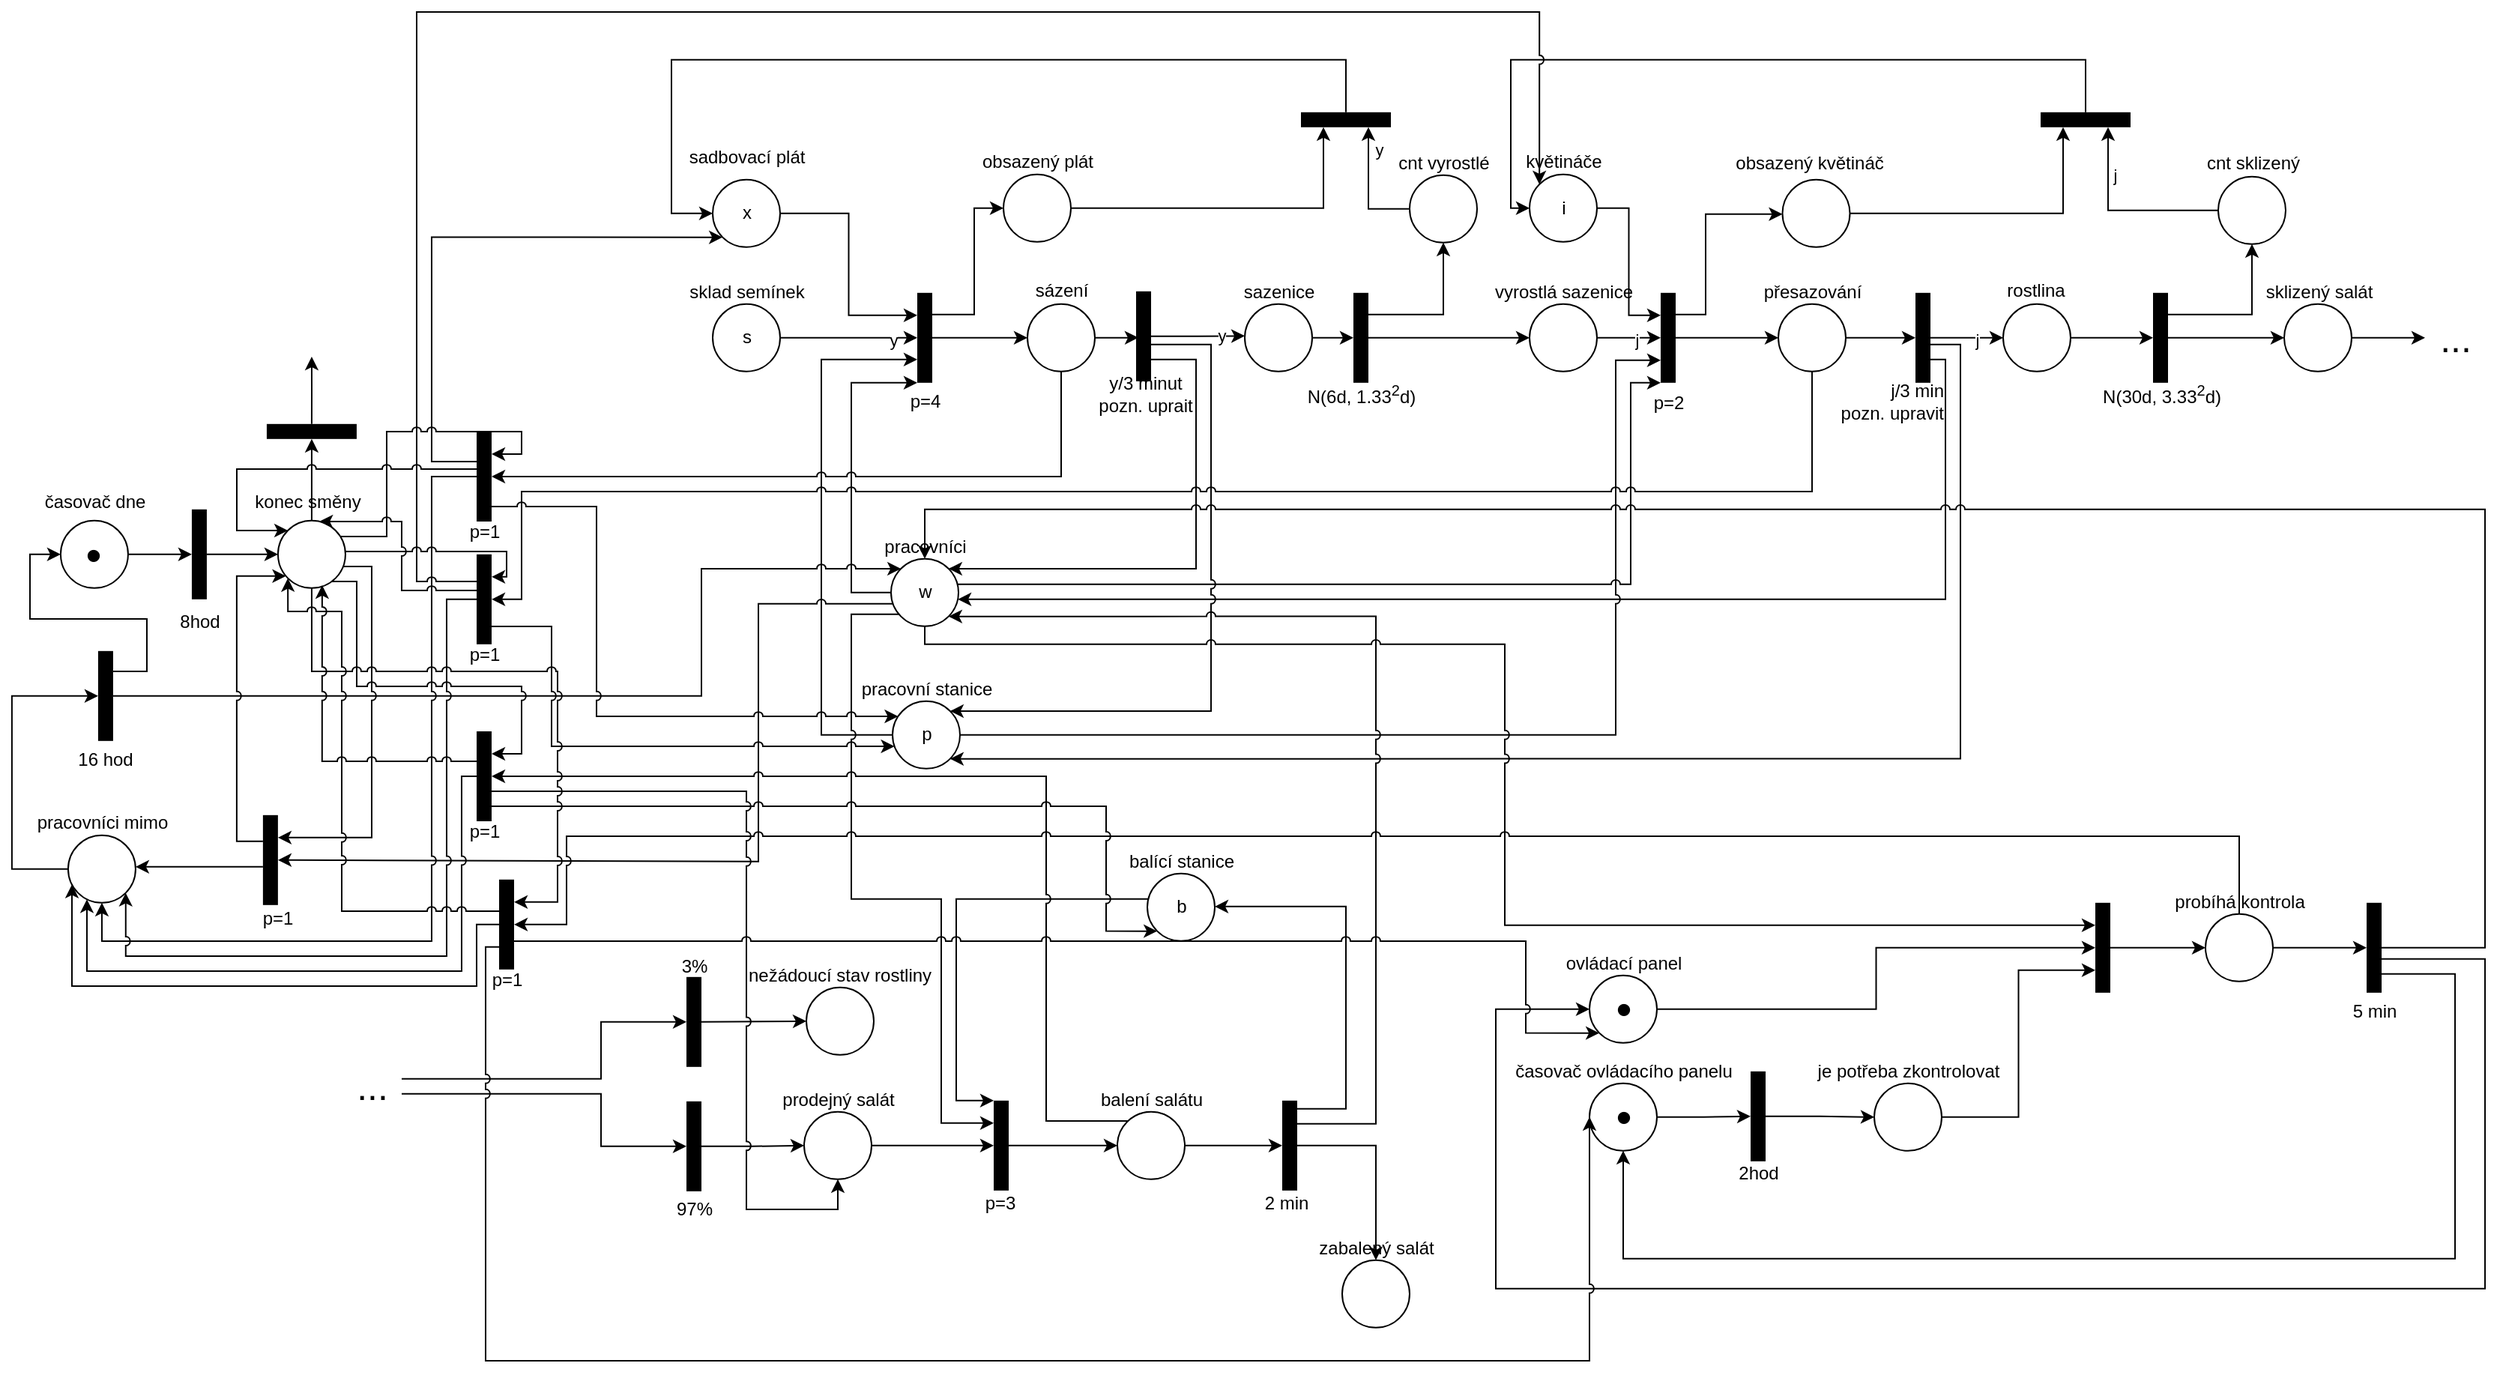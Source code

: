 <mxfile version="24.7.17">
  <diagram name="Page-1" id="SlOQxHc1ZeIWnJ3YO5iF">
    <mxGraphModel dx="1527" dy="359" grid="1" gridSize="10" guides="1" tooltips="1" connect="1" arrows="1" fold="1" page="1" pageScale="1" pageWidth="827" pageHeight="1169" math="0" shadow="0">
      <root>
        <mxCell id="0" />
        <mxCell id="1" parent="0" />
        <mxCell id="0iJL2fDYfF9RaZBV5AV_-18" style="edgeStyle=orthogonalEdgeStyle;rounded=0;orthogonalLoop=1;jettySize=auto;html=1;entryX=0;entryY=0.5;entryDx=0;entryDy=0;" parent="1" source="9cqDlCr2pAgiw4tXtKMy-4" target="0iJL2fDYfF9RaZBV5AV_-17" edge="1">
          <mxGeometry relative="1" as="geometry" />
        </mxCell>
        <mxCell id="0iJL2fDYfF9RaZBV5AV_-23" value="y" style="edgeLabel;html=1;align=center;verticalAlign=middle;resizable=0;points=[];" parent="0iJL2fDYfF9RaZBV5AV_-18" vertex="1" connectable="0">
          <mxGeometry x="-0.13" y="1" relative="1" as="geometry">
            <mxPoint x="35" y="2" as="offset" />
          </mxGeometry>
        </mxCell>
        <mxCell id="vZztJzxUSOSGPUS0iBEc-10" style="edgeStyle=orthogonalEdgeStyle;rounded=0;orthogonalLoop=1;jettySize=auto;html=1;entryX=0;entryY=0.5;entryDx=0;entryDy=0;" parent="1" source="0iJL2fDYfF9RaZBV5AV_-17" target="vZztJzxUSOSGPUS0iBEc-8" edge="1">
          <mxGeometry relative="1" as="geometry">
            <Array as="points">
              <mxPoint x="542" y="331.91" />
              <mxPoint x="542" y="260.91" />
            </Array>
          </mxGeometry>
        </mxCell>
        <mxCell id="5as_wL8MJanAbzhbl14y-26" style="edgeStyle=orthogonalEdgeStyle;rounded=0;orthogonalLoop=1;jettySize=auto;html=1;" parent="1" source="0iJL2fDYfF9RaZBV5AV_-17" target="5as_wL8MJanAbzhbl14y-20" edge="1">
          <mxGeometry relative="1" as="geometry" />
        </mxCell>
        <mxCell id="0iJL2fDYfF9RaZBV5AV_-17" value="" style="rounded=0;whiteSpace=wrap;html=1;strokeColor=none;fillColor=#000000;" parent="1" vertex="1">
          <mxGeometry x="504.0" y="317.41" width="10" height="60" as="geometry" />
        </mxCell>
        <mxCell id="0iJL2fDYfF9RaZBV5AV_-24" style="edgeStyle=orthogonalEdgeStyle;rounded=0;orthogonalLoop=1;jettySize=auto;html=1;entryX=0;entryY=0.25;entryDx=0;entryDy=0;" parent="1" source="0iJL2fDYfF9RaZBV5AV_-21" target="0iJL2fDYfF9RaZBV5AV_-17" edge="1">
          <mxGeometry relative="1" as="geometry" />
        </mxCell>
        <mxCell id="0iJL2fDYfF9RaZBV5AV_-36" style="edgeStyle=orthogonalEdgeStyle;rounded=0;orthogonalLoop=1;jettySize=auto;html=1;entryX=0;entryY=0.5;entryDx=0;entryDy=0;" parent="1" source="0iJL2fDYfF9RaZBV5AV_-31" target="0iJL2fDYfF9RaZBV5AV_-35" edge="1">
          <mxGeometry relative="1" as="geometry" />
        </mxCell>
        <mxCell id="vZztJzxUSOSGPUS0iBEc-70" style="edgeStyle=orthogonalEdgeStyle;rounded=0;orthogonalLoop=1;jettySize=auto;html=1;entryX=0.5;entryY=1;entryDx=0;entryDy=0;" parent="1" source="0iJL2fDYfF9RaZBV5AV_-31" target="vZztJzxUSOSGPUS0iBEc-66" edge="1">
          <mxGeometry relative="1" as="geometry">
            <Array as="points">
              <mxPoint x="855" y="331.91" />
            </Array>
          </mxGeometry>
        </mxCell>
        <mxCell id="0iJL2fDYfF9RaZBV5AV_-31" value="" style="rounded=0;whiteSpace=wrap;html=1;strokeColor=none;fillColor=#000000;" parent="1" vertex="1">
          <mxGeometry x="795" y="317.41" width="10" height="60" as="geometry" />
        </mxCell>
        <mxCell id="0iJL2fDYfF9RaZBV5AV_-34" value="N(6d, 1.33&lt;sup&gt;2&lt;/sup&gt;d)" style="text;html=1;align=center;verticalAlign=middle;resizable=0;points=[];autosize=1;strokeColor=none;fillColor=none;" parent="1" vertex="1">
          <mxGeometry x="750" y="369.91" width="100" height="30" as="geometry" />
        </mxCell>
        <mxCell id="0iJL2fDYfF9RaZBV5AV_-39" style="edgeStyle=orthogonalEdgeStyle;rounded=0;orthogonalLoop=1;jettySize=auto;html=1;entryX=0;entryY=0.5;entryDx=0;entryDy=0;" parent="1" source="0iJL2fDYfF9RaZBV5AV_-35" target="0iJL2fDYfF9RaZBV5AV_-38" edge="1">
          <mxGeometry relative="1" as="geometry" />
        </mxCell>
        <mxCell id="vZztJzxUSOSGPUS0iBEc-75" value="j" style="edgeLabel;html=1;align=center;verticalAlign=middle;resizable=0;points=[];" parent="0iJL2fDYfF9RaZBV5AV_-39" vertex="1" connectable="0">
          <mxGeometry x="0.142" y="2" relative="1" as="geometry">
            <mxPoint x="2" y="3" as="offset" />
          </mxGeometry>
        </mxCell>
        <mxCell id="5as_wL8MJanAbzhbl14y-39" style="edgeStyle=orthogonalEdgeStyle;rounded=0;orthogonalLoop=1;jettySize=auto;html=1;" parent="1" source="0iJL2fDYfF9RaZBV5AV_-38" target="vZztJzxUSOSGPUS0iBEc-39" edge="1">
          <mxGeometry relative="1" as="geometry">
            <Array as="points">
              <mxPoint x="1030" y="331.91" />
              <mxPoint x="1030" y="264.91" />
            </Array>
          </mxGeometry>
        </mxCell>
        <mxCell id="5as_wL8MJanAbzhbl14y-41" style="edgeStyle=orthogonalEdgeStyle;rounded=0;orthogonalLoop=1;jettySize=auto;html=1;" parent="1" source="0iJL2fDYfF9RaZBV5AV_-38" target="5as_wL8MJanAbzhbl14y-37" edge="1">
          <mxGeometry relative="1" as="geometry" />
        </mxCell>
        <mxCell id="0iJL2fDYfF9RaZBV5AV_-38" value="" style="rounded=0;whiteSpace=wrap;html=1;strokeColor=none;fillColor=#000000;" parent="1" vertex="1">
          <mxGeometry x="1000" y="317.41" width="10" height="60" as="geometry" />
        </mxCell>
        <mxCell id="0iJL2fDYfF9RaZBV5AV_-42" style="edgeStyle=orthogonalEdgeStyle;rounded=0;orthogonalLoop=1;jettySize=auto;html=1;entryX=0;entryY=0.25;entryDx=0;entryDy=0;" parent="1" source="0iJL2fDYfF9RaZBV5AV_-40" target="0iJL2fDYfF9RaZBV5AV_-38" edge="1">
          <mxGeometry relative="1" as="geometry" />
        </mxCell>
        <mxCell id="0iJL2fDYfF9RaZBV5AV_-56" value="" style="group" parent="1" vertex="1" connectable="0">
          <mxGeometry x="900" y="215.41" width="70" height="68" as="geometry" />
        </mxCell>
        <mxCell id="0iJL2fDYfF9RaZBV5AV_-40" value="i" style="ellipse;whiteSpace=wrap;html=1;aspect=fixed;" parent="0iJL2fDYfF9RaZBV5AV_-56" vertex="1">
          <mxGeometry x="12.5" y="23" width="45" height="45" as="geometry" />
        </mxCell>
        <mxCell id="0iJL2fDYfF9RaZBV5AV_-41" value="květináče" style="text;html=1;align=center;verticalAlign=middle;resizable=0;points=[];autosize=1;strokeColor=none;fillColor=none;" parent="0iJL2fDYfF9RaZBV5AV_-56" vertex="1">
          <mxGeometry width="70" height="30" as="geometry" />
        </mxCell>
        <mxCell id="0iJL2fDYfF9RaZBV5AV_-60" value="" style="group" parent="1" vertex="1" connectable="0">
          <mxGeometry x="325" y="301.91" width="130" height="68" as="geometry" />
        </mxCell>
        <mxCell id="9cqDlCr2pAgiw4tXtKMy-4" value="s" style="ellipse;whiteSpace=wrap;html=1;aspect=fixed;" parent="0iJL2fDYfF9RaZBV5AV_-60" vertex="1">
          <mxGeometry x="42.5" y="23" width="45" height="45" as="geometry" />
        </mxCell>
        <mxCell id="0iJL2fDYfF9RaZBV5AV_-15" value="sklad semínek" style="text;html=1;align=center;verticalAlign=middle;resizable=0;points=[];autosize=1;strokeColor=none;fillColor=none;" parent="0iJL2fDYfF9RaZBV5AV_-60" vertex="1">
          <mxGeometry x="15" width="100" height="30" as="geometry" />
        </mxCell>
        <mxCell id="0iJL2fDYfF9RaZBV5AV_-61" value="" style="group" parent="1" vertex="1" connectable="0">
          <mxGeometry x="340" y="211.91" width="100" height="75" as="geometry" />
        </mxCell>
        <mxCell id="0iJL2fDYfF9RaZBV5AV_-21" value="x" style="ellipse;whiteSpace=wrap;html=1;aspect=fixed;" parent="0iJL2fDYfF9RaZBV5AV_-61" vertex="1">
          <mxGeometry x="27.5" y="30" width="45" height="45" as="geometry" />
        </mxCell>
        <mxCell id="0iJL2fDYfF9RaZBV5AV_-22" value="sadbovací plát" style="text;html=1;align=center;verticalAlign=middle;resizable=0;points=[];autosize=1;strokeColor=none;fillColor=none;" parent="0iJL2fDYfF9RaZBV5AV_-61" vertex="1">
          <mxGeometry width="100" height="30" as="geometry" />
        </mxCell>
        <mxCell id="vZztJzxUSOSGPUS0iBEc-7" value="" style="group" parent="1" vertex="1" connectable="0">
          <mxGeometry x="549" y="215.41" width="85" height="68" as="geometry" />
        </mxCell>
        <mxCell id="vZztJzxUSOSGPUS0iBEc-8" value="" style="ellipse;whiteSpace=wrap;html=1;aspect=fixed;" parent="vZztJzxUSOSGPUS0iBEc-7" vertex="1">
          <mxGeometry x="12.5" y="23" width="45" height="45" as="geometry" />
        </mxCell>
        <mxCell id="vZztJzxUSOSGPUS0iBEc-9" value="obsazený plát" style="text;html=1;align=center;verticalAlign=middle;resizable=0;points=[];autosize=1;strokeColor=none;fillColor=none;" parent="vZztJzxUSOSGPUS0iBEc-7" vertex="1">
          <mxGeometry x="-15" width="100" height="30" as="geometry" />
        </mxCell>
        <mxCell id="vZztJzxUSOSGPUS0iBEc-34" style="edgeStyle=orthogonalEdgeStyle;rounded=0;orthogonalLoop=1;jettySize=auto;html=1;entryX=0;entryY=0.5;entryDx=0;entryDy=0;" parent="1" source="vZztJzxUSOSGPUS0iBEc-21" target="0iJL2fDYfF9RaZBV5AV_-21" edge="1">
          <mxGeometry relative="1" as="geometry">
            <Array as="points">
              <mxPoint x="790" y="161.91" />
              <mxPoint x="340" y="161.91" />
              <mxPoint x="340" y="264.91" />
            </Array>
          </mxGeometry>
        </mxCell>
        <mxCell id="vZztJzxUSOSGPUS0iBEc-22" style="edgeStyle=orthogonalEdgeStyle;rounded=0;orthogonalLoop=1;jettySize=auto;html=1;entryX=1;entryY=0.75;entryDx=0;entryDy=0;" parent="1" source="vZztJzxUSOSGPUS0iBEc-8" target="vZztJzxUSOSGPUS0iBEc-21" edge="1">
          <mxGeometry relative="1" as="geometry" />
        </mxCell>
        <mxCell id="vZztJzxUSOSGPUS0iBEc-41" value="" style="group" parent="1" vertex="1" connectable="0">
          <mxGeometry x="1030" y="216.41" width="140" height="70.5" as="geometry" />
        </mxCell>
        <mxCell id="vZztJzxUSOSGPUS0iBEc-40" value="obsazený květináč" style="text;html=1;align=center;verticalAlign=middle;resizable=0;points=[];autosize=1;strokeColor=none;fillColor=none;" parent="vZztJzxUSOSGPUS0iBEc-41" vertex="1">
          <mxGeometry x="8.667" width="120" height="30" as="geometry" />
        </mxCell>
        <mxCell id="vZztJzxUSOSGPUS0iBEc-39" value="" style="ellipse;whiteSpace=wrap;html=1;aspect=fixed;" parent="vZztJzxUSOSGPUS0iBEc-41" vertex="1">
          <mxGeometry x="51.252" y="25.5" width="45" height="45" as="geometry" />
        </mxCell>
        <mxCell id="5as_wL8MJanAbzhbl14y-35" style="edgeStyle=orthogonalEdgeStyle;rounded=0;orthogonalLoop=1;jettySize=auto;html=1;" parent="1" source="vZztJzxUSOSGPUS0iBEc-43" target="0iJL2fDYfF9RaZBV5AV_-40" edge="1">
          <mxGeometry relative="1" as="geometry">
            <Array as="points">
              <mxPoint x="1283" y="161.91" />
              <mxPoint x="900" y="161.91" />
              <mxPoint x="900" y="260.91" />
            </Array>
          </mxGeometry>
        </mxCell>
        <mxCell id="vZztJzxUSOSGPUS0iBEc-43" value="" style="rounded=0;whiteSpace=wrap;html=1;strokeColor=none;fillColor=#000000;rotation=90;" parent="1" vertex="1">
          <mxGeometry x="1278.5" y="171.91" width="10" height="60" as="geometry" />
        </mxCell>
        <mxCell id="vZztJzxUSOSGPUS0iBEc-44" style="edgeStyle=orthogonalEdgeStyle;rounded=0;orthogonalLoop=1;jettySize=auto;html=1;entryX=1;entryY=0.75;entryDx=0;entryDy=0;" parent="1" source="vZztJzxUSOSGPUS0iBEc-39" target="vZztJzxUSOSGPUS0iBEc-43" edge="1">
          <mxGeometry relative="1" as="geometry" />
        </mxCell>
        <mxCell id="vZztJzxUSOSGPUS0iBEc-57" style="edgeStyle=orthogonalEdgeStyle;rounded=0;orthogonalLoop=1;jettySize=auto;html=1;entryX=1;entryY=0.25;entryDx=0;entryDy=0;" parent="1" source="vZztJzxUSOSGPUS0iBEc-54" target="vZztJzxUSOSGPUS0iBEc-43" edge="1">
          <mxGeometry relative="1" as="geometry" />
        </mxCell>
        <mxCell id="vZztJzxUSOSGPUS0iBEc-76" value="j" style="edgeLabel;html=1;align=center;verticalAlign=middle;resizable=0;points=[];" parent="vZztJzxUSOSGPUS0iBEc-57" vertex="1" connectable="0">
          <mxGeometry x="0.478" y="-1" relative="1" as="geometry">
            <mxPoint x="3" y="-2" as="offset" />
          </mxGeometry>
        </mxCell>
        <mxCell id="vZztJzxUSOSGPUS0iBEc-60" value="" style="group" parent="1" vertex="1" connectable="0">
          <mxGeometry x="620" y="185.41" width="90" height="35" as="geometry" />
        </mxCell>
        <mxCell id="vZztJzxUSOSGPUS0iBEc-21" value="" style="rounded=0;whiteSpace=wrap;html=1;strokeColor=none;fillColor=#000000;rotation=90;" parent="vZztJzxUSOSGPUS0iBEc-60" vertex="1">
          <mxGeometry x="165" y="-13.5" width="10" height="60" as="geometry" />
        </mxCell>
        <mxCell id="vZztJzxUSOSGPUS0iBEc-65" value="" style="group" parent="1" vertex="1" connectable="0">
          <mxGeometry x="820" y="215.91" width="85" height="68" as="geometry" />
        </mxCell>
        <mxCell id="vZztJzxUSOSGPUS0iBEc-66" value="" style="ellipse;whiteSpace=wrap;html=1;aspect=fixed;" parent="vZztJzxUSOSGPUS0iBEc-65" vertex="1">
          <mxGeometry x="12.5" y="23" width="45" height="45" as="geometry" />
        </mxCell>
        <mxCell id="vZztJzxUSOSGPUS0iBEc-67" value="cnt vyrostlé" style="text;html=1;align=center;verticalAlign=middle;resizable=0;points=[];autosize=1;strokeColor=none;fillColor=none;" parent="vZztJzxUSOSGPUS0iBEc-65" vertex="1">
          <mxGeometry x="-5" width="80" height="30" as="geometry" />
        </mxCell>
        <mxCell id="vZztJzxUSOSGPUS0iBEc-71" style="edgeStyle=orthogonalEdgeStyle;rounded=0;orthogonalLoop=1;jettySize=auto;html=1;entryX=1;entryY=0.25;entryDx=0;entryDy=0;" parent="1" source="vZztJzxUSOSGPUS0iBEc-66" target="vZztJzxUSOSGPUS0iBEc-21" edge="1">
          <mxGeometry relative="1" as="geometry" />
        </mxCell>
        <mxCell id="vZztJzxUSOSGPUS0iBEc-72" value="y" style="edgeLabel;html=1;align=center;verticalAlign=middle;resizable=0;points=[];" parent="vZztJzxUSOSGPUS0iBEc-71" vertex="1" connectable="0">
          <mxGeometry x="0.582" relative="1" as="geometry">
            <mxPoint x="7" y="-2" as="offset" />
          </mxGeometry>
        </mxCell>
        <mxCell id="5as_wL8MJanAbzhbl14y-1" value="" style="group" parent="1" vertex="1" connectable="0">
          <mxGeometry x="469" y="471.91" width="80" height="68" as="geometry" />
        </mxCell>
        <mxCell id="5as_wL8MJanAbzhbl14y-2" value="w" style="ellipse;whiteSpace=wrap;html=1;aspect=fixed;" parent="5as_wL8MJanAbzhbl14y-1" vertex="1">
          <mxGeometry x="17.5" y="23" width="45" height="45" as="geometry" />
        </mxCell>
        <mxCell id="5as_wL8MJanAbzhbl14y-3" value="pracovníci" style="text;html=1;align=center;verticalAlign=middle;resizable=0;points=[];autosize=1;strokeColor=none;fillColor=none;" parent="5as_wL8MJanAbzhbl14y-1" vertex="1">
          <mxGeometry width="80" height="30" as="geometry" />
        </mxCell>
        <mxCell id="5as_wL8MJanAbzhbl14y-6" value="p=2" style="text;html=1;align=center;verticalAlign=middle;resizable=0;points=[];autosize=1;strokeColor=none;fillColor=none;" parent="1" vertex="1">
          <mxGeometry x="985" y="375.91" width="40" height="30" as="geometry" />
        </mxCell>
        <mxCell id="5as_wL8MJanAbzhbl14y-15" value="" style="group" parent="1" vertex="1" connectable="0">
          <mxGeometry x="710" y="301.91" width="85" height="68" as="geometry" />
        </mxCell>
        <mxCell id="5as_wL8MJanAbzhbl14y-16" value="" style="ellipse;whiteSpace=wrap;html=1;aspect=fixed;" parent="5as_wL8MJanAbzhbl14y-15" vertex="1">
          <mxGeometry x="12.5" y="23" width="45" height="45" as="geometry" />
        </mxCell>
        <mxCell id="5as_wL8MJanAbzhbl14y-17" value="sazenice" style="text;html=1;align=center;verticalAlign=middle;resizable=0;points=[];autosize=1;strokeColor=none;fillColor=none;" parent="5as_wL8MJanAbzhbl14y-15" vertex="1">
          <mxGeometry width="70" height="30" as="geometry" />
        </mxCell>
        <mxCell id="5as_wL8MJanAbzhbl14y-18" style="edgeStyle=orthogonalEdgeStyle;rounded=0;orthogonalLoop=1;jettySize=auto;html=1;" parent="1" source="5as_wL8MJanAbzhbl14y-16" target="0iJL2fDYfF9RaZBV5AV_-31" edge="1">
          <mxGeometry relative="1" as="geometry" />
        </mxCell>
        <mxCell id="5as_wL8MJanAbzhbl14y-27" style="edgeStyle=orthogonalEdgeStyle;rounded=0;orthogonalLoop=1;jettySize=auto;html=1;entryX=1;entryY=0;entryDx=0;entryDy=0;jumpStyle=arc;" parent="1" source="5as_wL8MJanAbzhbl14y-22" target="5as_wL8MJanAbzhbl14y-2" edge="1">
          <mxGeometry relative="1" as="geometry">
            <Array as="points">
              <mxPoint x="690" y="361.91" />
              <mxPoint x="690" y="501.91" />
            </Array>
          </mxGeometry>
        </mxCell>
        <mxCell id="5as_wL8MJanAbzhbl14y-29" style="edgeStyle=orthogonalEdgeStyle;rounded=0;orthogonalLoop=1;jettySize=auto;html=1;entryX=0.001;entryY=0.472;entryDx=0;entryDy=0;entryPerimeter=0;" parent="1" source="5as_wL8MJanAbzhbl14y-22" target="5as_wL8MJanAbzhbl14y-16" edge="1">
          <mxGeometry relative="1" as="geometry" />
        </mxCell>
        <mxCell id="5as_wL8MJanAbzhbl14y-32" value="y" style="edgeLabel;html=1;align=center;verticalAlign=middle;resizable=0;points=[];" parent="5as_wL8MJanAbzhbl14y-29" vertex="1" connectable="0">
          <mxGeometry x="0.238" relative="1" as="geometry">
            <mxPoint x="8" as="offset" />
          </mxGeometry>
        </mxCell>
        <mxCell id="0iJL2fDYfF9RaZBV5AV_-52" style="edgeStyle=orthogonalEdgeStyle;rounded=0;orthogonalLoop=1;jettySize=auto;html=1;entryX=0;entryY=0.5;entryDx=0;entryDy=0;" parent="1" source="0iJL2fDYfF9RaZBV5AV_-45" target="0iJL2fDYfF9RaZBV5AV_-50" edge="1">
          <mxGeometry relative="1" as="geometry" />
        </mxCell>
        <mxCell id="0iJL2fDYfF9RaZBV5AV_-53" style="edgeStyle=orthogonalEdgeStyle;rounded=0;orthogonalLoop=1;jettySize=auto;html=1;entryX=0;entryY=0.5;entryDx=0;entryDy=0;" parent="1" source="0iJL2fDYfF9RaZBV5AV_-50" target="0iJL2fDYfF9RaZBV5AV_-49" edge="1">
          <mxGeometry relative="1" as="geometry" />
        </mxCell>
        <mxCell id="vZztJzxUSOSGPUS0iBEc-73" style="edgeStyle=orthogonalEdgeStyle;rounded=0;orthogonalLoop=1;jettySize=auto;html=1;" parent="1" source="0iJL2fDYfF9RaZBV5AV_-50" target="vZztJzxUSOSGPUS0iBEc-54" edge="1">
          <mxGeometry relative="1" as="geometry">
            <Array as="points">
              <mxPoint x="1394.5" y="331.91" />
            </Array>
          </mxGeometry>
        </mxCell>
        <mxCell id="0iJL2fDYfF9RaZBV5AV_-50" value="" style="rounded=0;whiteSpace=wrap;html=1;strokeColor=none;fillColor=#000000;" parent="1" vertex="1">
          <mxGeometry x="1328.5" y="317.41" width="10" height="60" as="geometry" />
        </mxCell>
        <mxCell id="0iJL2fDYfF9RaZBV5AV_-54" value="N(30d, 3.33&lt;sup&gt;2&lt;/sup&gt;d)" style="text;html=1;align=center;verticalAlign=middle;resizable=0;points=[];autosize=1;strokeColor=none;fillColor=none;" parent="1" vertex="1">
          <mxGeometry x="1283.5" y="369.91" width="100" height="30" as="geometry" />
        </mxCell>
        <mxCell id="0iJL2fDYfF9RaZBV5AV_-57" value="" style="group" parent="1" vertex="1" connectable="0">
          <mxGeometry x="1220" y="300.91" width="60" height="69" as="geometry" />
        </mxCell>
        <mxCell id="0iJL2fDYfF9RaZBV5AV_-45" value="" style="ellipse;whiteSpace=wrap;html=1;aspect=fixed;" parent="0iJL2fDYfF9RaZBV5AV_-57" vertex="1">
          <mxGeometry x="8.5" y="24" width="45" height="45" as="geometry" />
        </mxCell>
        <mxCell id="0iJL2fDYfF9RaZBV5AV_-48" value="rostlina" style="text;html=1;align=center;verticalAlign=middle;resizable=0;points=[];autosize=1;strokeColor=none;fillColor=none;" parent="0iJL2fDYfF9RaZBV5AV_-57" vertex="1">
          <mxGeometry width="60" height="30" as="geometry" />
        </mxCell>
        <mxCell id="0iJL2fDYfF9RaZBV5AV_-58" value="" style="group" parent="1" vertex="1" connectable="0">
          <mxGeometry x="1398.5" y="301.91" width="85" height="68" as="geometry" />
        </mxCell>
        <mxCell id="5as_wL8MJanAbzhbl14y-62" style="edgeStyle=orthogonalEdgeStyle;rounded=0;orthogonalLoop=1;jettySize=auto;html=1;" parent="0iJL2fDYfF9RaZBV5AV_-58" source="0iJL2fDYfF9RaZBV5AV_-49" edge="1">
          <mxGeometry relative="1" as="geometry">
            <mxPoint x="111.5" y="45.5" as="targetPoint" />
          </mxGeometry>
        </mxCell>
        <mxCell id="0iJL2fDYfF9RaZBV5AV_-49" value="" style="ellipse;whiteSpace=wrap;html=1;aspect=fixed;" parent="0iJL2fDYfF9RaZBV5AV_-58" vertex="1">
          <mxGeometry x="17.5" y="23" width="45" height="45" as="geometry" />
        </mxCell>
        <mxCell id="0iJL2fDYfF9RaZBV5AV_-51" value="sklizený salát" style="text;html=1;align=center;verticalAlign=middle;resizable=0;points=[];autosize=1;strokeColor=none;fillColor=none;" parent="0iJL2fDYfF9RaZBV5AV_-58" vertex="1">
          <mxGeometry x="-5" width="90" height="30" as="geometry" />
        </mxCell>
        <mxCell id="0iJL2fDYfF9RaZBV5AV_-83" style="edgeStyle=orthogonalEdgeStyle;rounded=0;orthogonalLoop=1;jettySize=auto;html=1;entryX=0;entryY=0.5;entryDx=0;entryDy=0;jumpStyle=arc;" parent="1" source="0iJL2fDYfF9RaZBV5AV_-72" target="0iJL2fDYfF9RaZBV5AV_-81" edge="1">
          <mxGeometry relative="1" as="geometry" />
        </mxCell>
        <mxCell id="0iJL2fDYfF9RaZBV5AV_-72" value="" style="rounded=0;whiteSpace=wrap;html=1;strokeColor=none;fillColor=#000000;" parent="1" vertex="1">
          <mxGeometry x="350" y="773.91" width="10" height="60" as="geometry" />
        </mxCell>
        <mxCell id="0iJL2fDYfF9RaZBV5AV_-87" style="edgeStyle=orthogonalEdgeStyle;rounded=0;orthogonalLoop=1;jettySize=auto;html=1;entryX=0;entryY=0.5;entryDx=0;entryDy=0;" parent="1" source="0iJL2fDYfF9RaZBV5AV_-73" target="0iJL2fDYfF9RaZBV5AV_-85" edge="1">
          <mxGeometry relative="1" as="geometry" />
        </mxCell>
        <mxCell id="0iJL2fDYfF9RaZBV5AV_-73" value="" style="rounded=0;whiteSpace=wrap;html=1;strokeColor=none;fillColor=#000000;" parent="1" vertex="1">
          <mxGeometry x="350" y="856.91" width="10" height="60" as="geometry" />
        </mxCell>
        <mxCell id="0iJL2fDYfF9RaZBV5AV_-76" value="3%" style="text;html=1;align=center;verticalAlign=middle;resizable=0;points=[];autosize=1;strokeColor=none;fillColor=none;" parent="1" vertex="1">
          <mxGeometry x="335" y="751.91" width="40" height="30" as="geometry" />
        </mxCell>
        <mxCell id="0iJL2fDYfF9RaZBV5AV_-77" value="97%" style="text;html=1;align=center;verticalAlign=middle;resizable=0;points=[];autosize=1;strokeColor=none;fillColor=none;" parent="1" vertex="1">
          <mxGeometry x="330" y="913.91" width="50" height="30" as="geometry" />
        </mxCell>
        <mxCell id="0iJL2fDYfF9RaZBV5AV_-80" value="" style="group" parent="1" vertex="1" connectable="0">
          <mxGeometry x="375" y="757.91" width="155" height="68" as="geometry" />
        </mxCell>
        <mxCell id="0iJL2fDYfF9RaZBV5AV_-81" value="" style="ellipse;whiteSpace=wrap;html=1;aspect=fixed;" parent="0iJL2fDYfF9RaZBV5AV_-80" vertex="1">
          <mxGeometry x="54.997" y="23" width="45" height="45" as="geometry" />
        </mxCell>
        <mxCell id="0iJL2fDYfF9RaZBV5AV_-82" value="nežádoucí stav rostliny" style="text;html=1;align=center;verticalAlign=middle;resizable=0;points=[];autosize=1;strokeColor=none;fillColor=none;" parent="0iJL2fDYfF9RaZBV5AV_-80" vertex="1">
          <mxGeometry x="2.496" width="150" height="30" as="geometry" />
        </mxCell>
        <mxCell id="0iJL2fDYfF9RaZBV5AV_-84" value="" style="group" parent="1" vertex="1" connectable="0">
          <mxGeometry x="411" y="840.91" width="90" height="68" as="geometry" />
        </mxCell>
        <mxCell id="0iJL2fDYfF9RaZBV5AV_-85" value="" style="ellipse;whiteSpace=wrap;html=1;aspect=fixed;" parent="0iJL2fDYfF9RaZBV5AV_-84" vertex="1">
          <mxGeometry x="17.5" y="23" width="45" height="45" as="geometry" />
        </mxCell>
        <mxCell id="0iJL2fDYfF9RaZBV5AV_-86" value="prodejný salát" style="text;html=1;align=center;verticalAlign=middle;resizable=0;points=[];autosize=1;strokeColor=none;fillColor=none;" parent="0iJL2fDYfF9RaZBV5AV_-84" vertex="1">
          <mxGeometry x="-10" width="100" height="30" as="geometry" />
        </mxCell>
        <mxCell id="5as_wL8MJanAbzhbl14y-76" style="edgeStyle=orthogonalEdgeStyle;rounded=0;orthogonalLoop=1;jettySize=auto;html=1;" parent="1" source="0iJL2fDYfF9RaZBV5AV_-89" target="5as_wL8MJanAbzhbl14y-74" edge="1">
          <mxGeometry relative="1" as="geometry" />
        </mxCell>
        <mxCell id="0iJL2fDYfF9RaZBV5AV_-89" value="" style="rounded=0;whiteSpace=wrap;html=1;strokeColor=none;fillColor=#000000;" parent="1" vertex="1">
          <mxGeometry x="555" y="856.41" width="10" height="60" as="geometry" />
        </mxCell>
        <mxCell id="0iJL2fDYfF9RaZBV5AV_-90" style="edgeStyle=orthogonalEdgeStyle;rounded=0;orthogonalLoop=1;jettySize=auto;html=1;entryX=0;entryY=0.5;entryDx=0;entryDy=0;" parent="1" source="0iJL2fDYfF9RaZBV5AV_-85" target="0iJL2fDYfF9RaZBV5AV_-89" edge="1">
          <mxGeometry relative="1" as="geometry" />
        </mxCell>
        <mxCell id="5as_wL8MJanAbzhbl14y-40" value="" style="group" parent="1" vertex="1" connectable="0">
          <mxGeometry x="1056" y="301.91" width="90" height="68" as="geometry" />
        </mxCell>
        <mxCell id="5as_wL8MJanAbzhbl14y-37" value="" style="ellipse;whiteSpace=wrap;html=1;aspect=fixed;" parent="5as_wL8MJanAbzhbl14y-40" vertex="1">
          <mxGeometry x="22.5" y="23" width="45" height="45" as="geometry" />
        </mxCell>
        <mxCell id="5as_wL8MJanAbzhbl14y-38" value="přesazování" style="text;html=1;align=center;verticalAlign=middle;resizable=0;points=[];autosize=1;strokeColor=none;fillColor=none;" parent="5as_wL8MJanAbzhbl14y-40" vertex="1">
          <mxGeometry width="90" height="30" as="geometry" />
        </mxCell>
        <mxCell id="5as_wL8MJanAbzhbl14y-47" style="edgeStyle=orthogonalEdgeStyle;rounded=0;orthogonalLoop=1;jettySize=auto;html=1;" parent="1" source="5as_wL8MJanAbzhbl14y-43" target="0iJL2fDYfF9RaZBV5AV_-45" edge="1">
          <mxGeometry relative="1" as="geometry" />
        </mxCell>
        <mxCell id="5as_wL8MJanAbzhbl14y-49" value="j" style="edgeLabel;html=1;align=center;verticalAlign=middle;resizable=0;points=[];" parent="5as_wL8MJanAbzhbl14y-47" vertex="1" connectable="0">
          <mxGeometry x="0.203" relative="1" as="geometry">
            <mxPoint x="2" y="1" as="offset" />
          </mxGeometry>
        </mxCell>
        <mxCell id="5as_wL8MJanAbzhbl14y-48" style="edgeStyle=orthogonalEdgeStyle;rounded=0;orthogonalLoop=1;jettySize=auto;html=1;jumpStyle=arc;" parent="1" source="5as_wL8MJanAbzhbl14y-43" target="5as_wL8MJanAbzhbl14y-2" edge="1">
          <mxGeometry relative="1" as="geometry">
            <Array as="points">
              <mxPoint x="1190" y="361.91" />
              <mxPoint x="1190" y="521.91" />
            </Array>
          </mxGeometry>
        </mxCell>
        <mxCell id="5as_wL8MJanAbzhbl14y-60" style="edgeStyle=orthogonalEdgeStyle;rounded=0;orthogonalLoop=1;jettySize=auto;html=1;entryX=1;entryY=1;entryDx=0;entryDy=0;jumpStyle=arc;" parent="1" source="5as_wL8MJanAbzhbl14y-43" target="5as_wL8MJanAbzhbl14y-51" edge="1">
          <mxGeometry relative="1" as="geometry">
            <Array as="points">
              <mxPoint x="1200" y="351.91" />
              <mxPoint x="1200" y="627.91" />
            </Array>
          </mxGeometry>
        </mxCell>
        <mxCell id="5as_wL8MJanAbzhbl14y-43" value="" style="rounded=0;whiteSpace=wrap;html=1;strokeColor=none;fillColor=#000000;" parent="1" vertex="1">
          <mxGeometry x="1170" y="317.41" width="10" height="60" as="geometry" />
        </mxCell>
        <mxCell id="5as_wL8MJanAbzhbl14y-46" style="edgeStyle=orthogonalEdgeStyle;rounded=0;orthogonalLoop=1;jettySize=auto;html=1;" parent="1" source="5as_wL8MJanAbzhbl14y-37" target="5as_wL8MJanAbzhbl14y-43" edge="1">
          <mxGeometry relative="1" as="geometry" />
        </mxCell>
        <mxCell id="5as_wL8MJanAbzhbl14y-50" value="" style="group" parent="1" vertex="1" connectable="0">
          <mxGeometry x="470" y="566.91" width="95" height="68" as="geometry" />
        </mxCell>
        <mxCell id="5as_wL8MJanAbzhbl14y-51" value="p" style="ellipse;whiteSpace=wrap;html=1;aspect=fixed;" parent="5as_wL8MJanAbzhbl14y-50" vertex="1">
          <mxGeometry x="17.5" y="23" width="45" height="45" as="geometry" />
        </mxCell>
        <mxCell id="5as_wL8MJanAbzhbl14y-52" value="pracovní stanice" style="text;html=1;align=center;verticalAlign=middle;resizable=0;points=[];autosize=1;strokeColor=none;fillColor=none;" parent="5as_wL8MJanAbzhbl14y-50" vertex="1">
          <mxGeometry x="-15" width="110" height="30" as="geometry" />
        </mxCell>
        <mxCell id="5as_wL8MJanAbzhbl14y-54" style="edgeStyle=orthogonalEdgeStyle;rounded=0;orthogonalLoop=1;jettySize=auto;html=1;entryX=0;entryY=0.75;entryDx=0;entryDy=0;jumpStyle=arc;" parent="1" source="5as_wL8MJanAbzhbl14y-51" target="0iJL2fDYfF9RaZBV5AV_-17" edge="1">
          <mxGeometry relative="1" as="geometry">
            <Array as="points">
              <mxPoint x="440" y="612.91" />
              <mxPoint x="440" y="361.91" />
              <mxPoint x="504.0" y="361.91" />
            </Array>
          </mxGeometry>
        </mxCell>
        <mxCell id="5as_wL8MJanAbzhbl14y-55" style="edgeStyle=orthogonalEdgeStyle;rounded=0;orthogonalLoop=1;jettySize=auto;html=1;entryX=0;entryY=1;entryDx=0;entryDy=0;jumpStyle=arc;" parent="1" source="5as_wL8MJanAbzhbl14y-2" target="0iJL2fDYfF9RaZBV5AV_-17" edge="1">
          <mxGeometry relative="1" as="geometry">
            <Array as="points">
              <mxPoint x="460" y="517.91" />
              <mxPoint x="460" y="377.91" />
            </Array>
          </mxGeometry>
        </mxCell>
        <mxCell id="5as_wL8MJanAbzhbl14y-57" style="edgeStyle=orthogonalEdgeStyle;rounded=0;orthogonalLoop=1;jettySize=auto;html=1;entryX=0;entryY=0.75;entryDx=0;entryDy=0;jumpStyle=arc;" parent="1" source="5as_wL8MJanAbzhbl14y-51" target="0iJL2fDYfF9RaZBV5AV_-38" edge="1">
          <mxGeometry relative="1" as="geometry">
            <Array as="points">
              <mxPoint x="970" y="611.91" />
              <mxPoint x="970" y="361.91" />
            </Array>
          </mxGeometry>
        </mxCell>
        <mxCell id="5as_wL8MJanAbzhbl14y-58" style="edgeStyle=orthogonalEdgeStyle;rounded=0;orthogonalLoop=1;jettySize=auto;html=1;entryX=0;entryY=1;entryDx=0;entryDy=0;jumpStyle=arc;" parent="1" source="5as_wL8MJanAbzhbl14y-2" target="0iJL2fDYfF9RaZBV5AV_-38" edge="1">
          <mxGeometry relative="1" as="geometry">
            <Array as="points">
              <mxPoint x="980" y="511.91" />
              <mxPoint x="980" y="377.91" />
            </Array>
          </mxGeometry>
        </mxCell>
        <mxCell id="5as_wL8MJanAbzhbl14y-59" style="edgeStyle=orthogonalEdgeStyle;rounded=0;orthogonalLoop=1;jettySize=auto;html=1;entryX=1;entryY=0;entryDx=0;entryDy=0;jumpStyle=arc;" parent="1" source="5as_wL8MJanAbzhbl14y-22" target="5as_wL8MJanAbzhbl14y-51" edge="1">
          <mxGeometry relative="1" as="geometry">
            <Array as="points">
              <mxPoint x="700" y="351.91" />
              <mxPoint x="700" y="596.91" />
            </Array>
          </mxGeometry>
        </mxCell>
        <mxCell id="5as_wL8MJanAbzhbl14y-63" value="&lt;font style=&quot;font-size: 25px;&quot;&gt;...&lt;/font&gt;" style="text;html=1;align=center;verticalAlign=middle;resizable=0;points=[];autosize=1;strokeColor=none;fillColor=none;" parent="1" vertex="1">
          <mxGeometry x="1510" y="327.41" width="40" height="40" as="geometry" />
        </mxCell>
        <mxCell id="5as_wL8MJanAbzhbl14y-65" style="edgeStyle=orthogonalEdgeStyle;rounded=0;orthogonalLoop=1;jettySize=auto;html=1;entryX=0;entryY=0.5;entryDx=0;entryDy=0;jumpStyle=arc;" parent="1" source="5as_wL8MJanAbzhbl14y-64" target="0iJL2fDYfF9RaZBV5AV_-72" edge="1">
          <mxGeometry relative="1" as="geometry">
            <Array as="points">
              <mxPoint x="293" y="841.91" />
              <mxPoint x="293" y="803.91" />
            </Array>
          </mxGeometry>
        </mxCell>
        <mxCell id="5as_wL8MJanAbzhbl14y-66" style="edgeStyle=orthogonalEdgeStyle;rounded=0;orthogonalLoop=1;jettySize=auto;html=1;jumpStyle=arc;" parent="1" source="5as_wL8MJanAbzhbl14y-64" target="0iJL2fDYfF9RaZBV5AV_-73" edge="1">
          <mxGeometry relative="1" as="geometry">
            <Array as="points">
              <mxPoint x="293" y="851.91" />
              <mxPoint x="293" y="886.91" />
            </Array>
          </mxGeometry>
        </mxCell>
        <mxCell id="5as_wL8MJanAbzhbl14y-64" value="&lt;font style=&quot;font-size: 25px;&quot;&gt;...&lt;/font&gt;" style="text;html=1;align=center;verticalAlign=middle;resizable=0;points=[];autosize=1;strokeColor=none;fillColor=none;" parent="1" vertex="1">
          <mxGeometry x="120" y="825.91" width="40" height="40" as="geometry" />
        </mxCell>
        <mxCell id="5as_wL8MJanAbzhbl14y-67" value="" style="group" parent="1" vertex="1" connectable="0">
          <mxGeometry x="640" y="681.91" width="95" height="68" as="geometry" />
        </mxCell>
        <mxCell id="5as_wL8MJanAbzhbl14y-68" value="b" style="ellipse;whiteSpace=wrap;html=1;aspect=fixed;" parent="5as_wL8MJanAbzhbl14y-67" vertex="1">
          <mxGeometry x="17.5" y="23" width="45" height="45" as="geometry" />
        </mxCell>
        <mxCell id="5as_wL8MJanAbzhbl14y-69" value="balící stanice" style="text;html=1;align=center;verticalAlign=middle;resizable=0;points=[];autosize=1;strokeColor=none;fillColor=none;" parent="5as_wL8MJanAbzhbl14y-67" vertex="1">
          <mxGeometry x="-5" width="90" height="30" as="geometry" />
        </mxCell>
        <mxCell id="5as_wL8MJanAbzhbl14y-70" value="j/3 min&lt;br&gt;pozn. upravit" style="text;html=1;align=right;verticalAlign=middle;resizable=0;points=[];autosize=1;strokeColor=none;fillColor=none;" parent="1" vertex="1">
          <mxGeometry x="1100" y="369.91" width="90" height="40" as="geometry" />
        </mxCell>
        <mxCell id="5as_wL8MJanAbzhbl14y-71" style="edgeStyle=orthogonalEdgeStyle;rounded=0;orthogonalLoop=1;jettySize=auto;html=1;entryX=0;entryY=0.25;entryDx=0;entryDy=0;jumpStyle=arc;" parent="1" source="5as_wL8MJanAbzhbl14y-2" target="0iJL2fDYfF9RaZBV5AV_-89" edge="1">
          <mxGeometry relative="1" as="geometry">
            <Array as="points">
              <mxPoint x="460" y="531.91" />
              <mxPoint x="460" y="721.91" />
              <mxPoint x="520" y="721.91" />
              <mxPoint x="520" y="871.91" />
            </Array>
          </mxGeometry>
        </mxCell>
        <mxCell id="5as_wL8MJanAbzhbl14y-72" style="edgeStyle=orthogonalEdgeStyle;rounded=0;orthogonalLoop=1;jettySize=auto;html=1;entryX=0;entryY=0;entryDx=0;entryDy=0;" parent="1" source="5as_wL8MJanAbzhbl14y-68" target="0iJL2fDYfF9RaZBV5AV_-89" edge="1">
          <mxGeometry relative="1" as="geometry">
            <Array as="points">
              <mxPoint x="530" y="721.91" />
              <mxPoint x="530" y="856.91" />
            </Array>
          </mxGeometry>
        </mxCell>
        <mxCell id="5as_wL8MJanAbzhbl14y-73" value="" style="group" parent="1" vertex="1" connectable="0">
          <mxGeometry x="620" y="840.91" width="90" height="68" as="geometry" />
        </mxCell>
        <mxCell id="5as_wL8MJanAbzhbl14y-74" value="" style="ellipse;whiteSpace=wrap;html=1;aspect=fixed;" parent="5as_wL8MJanAbzhbl14y-73" vertex="1">
          <mxGeometry x="17.5" y="23" width="45" height="45" as="geometry" />
        </mxCell>
        <mxCell id="5as_wL8MJanAbzhbl14y-75" value="balení salátu" style="text;html=1;align=center;verticalAlign=middle;resizable=0;points=[];autosize=1;strokeColor=none;fillColor=none;" parent="5as_wL8MJanAbzhbl14y-73" vertex="1">
          <mxGeometry x="-5" width="90" height="30" as="geometry" />
        </mxCell>
        <mxCell id="5as_wL8MJanAbzhbl14y-81" style="edgeStyle=orthogonalEdgeStyle;rounded=0;orthogonalLoop=1;jettySize=auto;html=1;" parent="1" source="5as_wL8MJanAbzhbl14y-78" target="5as_wL8MJanAbzhbl14y-68" edge="1">
          <mxGeometry relative="1" as="geometry">
            <Array as="points">
              <mxPoint x="790" y="861.91" />
              <mxPoint x="790" y="726.91" />
            </Array>
          </mxGeometry>
        </mxCell>
        <mxCell id="5as_wL8MJanAbzhbl14y-82" style="edgeStyle=orthogonalEdgeStyle;rounded=0;orthogonalLoop=1;jettySize=auto;html=1;entryX=1;entryY=1;entryDx=0;entryDy=0;jumpStyle=arc;" parent="1" source="5as_wL8MJanAbzhbl14y-78" target="5as_wL8MJanAbzhbl14y-2" edge="1">
          <mxGeometry relative="1" as="geometry">
            <Array as="points">
              <mxPoint x="810" y="871.91" />
              <mxPoint x="810" y="532.91" />
            </Array>
          </mxGeometry>
        </mxCell>
        <mxCell id="5as_wL8MJanAbzhbl14y-90" style="edgeStyle=orthogonalEdgeStyle;rounded=0;orthogonalLoop=1;jettySize=auto;html=1;" parent="1" source="5as_wL8MJanAbzhbl14y-78" target="5as_wL8MJanAbzhbl14y-87" edge="1">
          <mxGeometry relative="1" as="geometry" />
        </mxCell>
        <mxCell id="5as_wL8MJanAbzhbl14y-78" value="" style="rounded=0;whiteSpace=wrap;html=1;strokeColor=none;fillColor=#000000;" parent="1" vertex="1">
          <mxGeometry x="747.5" y="856.41" width="10" height="60" as="geometry" />
        </mxCell>
        <mxCell id="5as_wL8MJanAbzhbl14y-79" style="edgeStyle=orthogonalEdgeStyle;rounded=0;orthogonalLoop=1;jettySize=auto;html=1;" parent="1" source="5as_wL8MJanAbzhbl14y-74" target="5as_wL8MJanAbzhbl14y-78" edge="1">
          <mxGeometry relative="1" as="geometry" />
        </mxCell>
        <mxCell id="5as_wL8MJanAbzhbl14y-80" value="2 min" style="text;html=1;align=center;verticalAlign=middle;resizable=0;points=[];autosize=1;strokeColor=none;fillColor=none;" parent="1" vertex="1">
          <mxGeometry x="725" y="909.91" width="50" height="30" as="geometry" />
        </mxCell>
        <mxCell id="5as_wL8MJanAbzhbl14y-83" value="" style="group" parent="1" vertex="1" connectable="0">
          <mxGeometry x="1349.5" y="215.91" width="90" height="69" as="geometry" />
        </mxCell>
        <mxCell id="vZztJzxUSOSGPUS0iBEc-54" value="" style="ellipse;whiteSpace=wrap;html=1;aspect=fixed;" parent="5as_wL8MJanAbzhbl14y-83" vertex="1">
          <mxGeometry x="22.5" y="24" width="45" height="45" as="geometry" />
        </mxCell>
        <mxCell id="vZztJzxUSOSGPUS0iBEc-55" value="cnt sklizený" style="text;html=1;align=center;verticalAlign=middle;resizable=0;points=[];autosize=1;strokeColor=none;fillColor=none;" parent="5as_wL8MJanAbzhbl14y-83" vertex="1">
          <mxGeometry width="90" height="30" as="geometry" />
        </mxCell>
        <mxCell id="5as_wL8MJanAbzhbl14y-84" value="" style="group" parent="1" vertex="1" connectable="0">
          <mxGeometry x="875" y="301.91" width="120" height="68" as="geometry" />
        </mxCell>
        <mxCell id="0iJL2fDYfF9RaZBV5AV_-35" value="" style="ellipse;whiteSpace=wrap;html=1;aspect=fixed;" parent="5as_wL8MJanAbzhbl14y-84" vertex="1">
          <mxGeometry x="37.5" y="23" width="45" height="45" as="geometry" />
        </mxCell>
        <mxCell id="0iJL2fDYfF9RaZBV5AV_-37" value="vyrostlá sazenice" style="text;html=1;align=center;verticalAlign=middle;resizable=0;points=[];autosize=1;strokeColor=none;fillColor=none;" parent="5as_wL8MJanAbzhbl14y-84" vertex="1">
          <mxGeometry width="120" height="30" as="geometry" />
        </mxCell>
        <mxCell id="5as_wL8MJanAbzhbl14y-22" value="" style="rounded=0;whiteSpace=wrap;html=1;strokeColor=none;fillColor=#000000;" parent="1" vertex="1">
          <mxGeometry x="650" y="316.41" width="10" height="60" as="geometry" />
        </mxCell>
        <mxCell id="5as_wL8MJanAbzhbl14y-30" style="edgeStyle=orthogonalEdgeStyle;rounded=0;orthogonalLoop=1;jettySize=auto;html=1;entryX=0.15;entryY=0.514;entryDx=0;entryDy=0;entryPerimeter=0;" parent="1" source="5as_wL8MJanAbzhbl14y-20" target="5as_wL8MJanAbzhbl14y-22" edge="1">
          <mxGeometry relative="1" as="geometry" />
        </mxCell>
        <mxCell id="5as_wL8MJanAbzhbl14y-31" value="y/3 minut&lt;br&gt;pozn. uprait" style="text;html=1;align=center;verticalAlign=middle;resizable=0;points=[];autosize=1;strokeColor=none;fillColor=none;" parent="1" vertex="1">
          <mxGeometry x="611" y="364.91" width="90" height="40" as="geometry" />
        </mxCell>
        <mxCell id="5as_wL8MJanAbzhbl14y-85" value="" style="group" parent="1" vertex="1" connectable="0">
          <mxGeometry x="570" y="300.91" width="60" height="69" as="geometry" />
        </mxCell>
        <mxCell id="5as_wL8MJanAbzhbl14y-20" value="" style="ellipse;whiteSpace=wrap;html=1;aspect=fixed;" parent="5as_wL8MJanAbzhbl14y-85" vertex="1">
          <mxGeometry x="7.5" y="24" width="45" height="45" as="geometry" />
        </mxCell>
        <mxCell id="5as_wL8MJanAbzhbl14y-21" value="sázení" style="text;html=1;align=center;verticalAlign=middle;resizable=0;points=[];autosize=1;strokeColor=none;fillColor=none;" parent="5as_wL8MJanAbzhbl14y-85" vertex="1">
          <mxGeometry width="60" height="30" as="geometry" />
        </mxCell>
        <mxCell id="Hc0lekLCKsCbJx9ruGvS-23" style="edgeStyle=orthogonalEdgeStyle;rounded=0;orthogonalLoop=1;jettySize=auto;html=1;entryX=1;entryY=0.5;entryDx=0;entryDy=0;jumpStyle=arc;" parent="1" source="5as_wL8MJanAbzhbl14y-2" target="Hc0lekLCKsCbJx9ruGvS-17" edge="1">
          <mxGeometry relative="1" as="geometry">
            <Array as="points">
              <mxPoint x="398" y="524.91" />
              <mxPoint x="398" y="696.91" />
              <mxPoint x="310" y="696.91" />
            </Array>
          </mxGeometry>
        </mxCell>
        <mxCell id="Hc0lekLCKsCbJx9ruGvS-30" value="p=3" style="text;html=1;align=center;verticalAlign=middle;resizable=0;points=[];autosize=1;strokeColor=none;fillColor=none;" parent="1" vertex="1">
          <mxGeometry x="539" y="909.91" width="40" height="30" as="geometry" />
        </mxCell>
        <mxCell id="Hc0lekLCKsCbJx9ruGvS-31" value="p=4" style="text;html=1;align=center;verticalAlign=middle;resizable=0;points=[];autosize=1;strokeColor=none;fillColor=none;" parent="1" vertex="1">
          <mxGeometry x="489" y="374.91" width="40" height="30" as="geometry" />
        </mxCell>
        <mxCell id="Hc0lekLCKsCbJx9ruGvS-40" style="edgeStyle=orthogonalEdgeStyle;rounded=0;orthogonalLoop=1;jettySize=auto;html=1;entryX=0;entryY=0;entryDx=0;entryDy=0;jumpStyle=arc;" parent="1" source="Hc0lekLCKsCbJx9ruGvS-35" target="5as_wL8MJanAbzhbl14y-2" edge="1">
          <mxGeometry relative="1" as="geometry">
            <Array as="points">
              <mxPoint x="360" y="585.91" />
              <mxPoint x="360" y="501.91" />
            </Array>
          </mxGeometry>
        </mxCell>
        <mxCell id="Hc0lekLCKsCbJx9ruGvS-29" style="edgeStyle=orthogonalEdgeStyle;rounded=0;orthogonalLoop=1;jettySize=auto;html=1;entryX=1;entryY=0.25;entryDx=0;entryDy=0;jumpStyle=arc;" parent="1" source="Hc0lekLCKsCbJx9ruGvS-12" target="Hc0lekLCKsCbJx9ruGvS-17" edge="1">
          <mxGeometry relative="1" as="geometry">
            <Array as="points">
              <mxPoint x="140" y="500" />
              <mxPoint x="140" y="681" />
            </Array>
          </mxGeometry>
        </mxCell>
        <mxCell id="Hc0lekLCKsCbJx9ruGvS-106" value="" style="group" parent="1" vertex="1" connectable="0">
          <mxGeometry x="950" y="749.91" width="75" height="68" as="geometry" />
        </mxCell>
        <mxCell id="Hc0lekLCKsCbJx9ruGvS-107" value="&lt;font style=&quot;font-size: 30px;&quot;&gt;•&lt;/font&gt;" style="ellipse;whiteSpace=wrap;html=1;aspect=fixed;" parent="Hc0lekLCKsCbJx9ruGvS-106" vertex="1">
          <mxGeometry x="2.5" y="23" width="45" height="45" as="geometry" />
        </mxCell>
        <mxCell id="Hc0lekLCKsCbJx9ruGvS-108" value="ovládací panel" style="text;html=1;align=center;verticalAlign=middle;resizable=0;points=[];autosize=1;strokeColor=none;fillColor=none;" parent="Hc0lekLCKsCbJx9ruGvS-106" vertex="1">
          <mxGeometry x="-25" width="100" height="30" as="geometry" />
        </mxCell>
        <mxCell id="Hc0lekLCKsCbJx9ruGvS-110" value="" style="group" parent="1" vertex="1" connectable="0">
          <mxGeometry x="950" y="821.91" width="110" height="68" as="geometry" />
        </mxCell>
        <mxCell id="Hc0lekLCKsCbJx9ruGvS-111" value="&lt;font style=&quot;font-size: 30px;&quot;&gt;•&lt;/font&gt;" style="ellipse;whiteSpace=wrap;html=1;aspect=fixed;" parent="Hc0lekLCKsCbJx9ruGvS-110" vertex="1">
          <mxGeometry x="2.5" y="23" width="45" height="45" as="geometry" />
        </mxCell>
        <mxCell id="Hc0lekLCKsCbJx9ruGvS-112" value="časovač ovládacího panelu" style="text;html=1;align=center;verticalAlign=middle;resizable=0;points=[];autosize=1;strokeColor=none;fillColor=none;" parent="Hc0lekLCKsCbJx9ruGvS-110" vertex="1">
          <mxGeometry x="-60" width="170" height="30" as="geometry" />
        </mxCell>
        <mxCell id="5as_wL8MJanAbzhbl14y-86" value="" style="group" parent="1" vertex="1" connectable="0">
          <mxGeometry x="770" y="939.91" width="90" height="68" as="geometry" />
        </mxCell>
        <mxCell id="5as_wL8MJanAbzhbl14y-87" value="" style="ellipse;whiteSpace=wrap;html=1;aspect=fixed;" parent="5as_wL8MJanAbzhbl14y-86" vertex="1">
          <mxGeometry x="17.5" y="23" width="45" height="45" as="geometry" />
        </mxCell>
        <mxCell id="5as_wL8MJanAbzhbl14y-88" value="zabalený salát" style="text;html=1;align=center;verticalAlign=middle;resizable=0;points=[];autosize=1;strokeColor=none;fillColor=none;" parent="5as_wL8MJanAbzhbl14y-86" vertex="1">
          <mxGeometry x="-10" width="100" height="30" as="geometry" />
        </mxCell>
        <mxCell id="Hc0lekLCKsCbJx9ruGvS-131" style="edgeStyle=orthogonalEdgeStyle;rounded=0;orthogonalLoop=1;jettySize=auto;html=1;" parent="1" source="Hc0lekLCKsCbJx9ruGvS-114" target="Hc0lekLCKsCbJx9ruGvS-129" edge="1">
          <mxGeometry relative="1" as="geometry" />
        </mxCell>
        <mxCell id="Hc0lekLCKsCbJx9ruGvS-114" value="" style="rounded=0;whiteSpace=wrap;html=1;strokeColor=none;fillColor=#000000;" parent="1" vertex="1">
          <mxGeometry x="1290" y="724.41" width="10" height="60" as="geometry" />
        </mxCell>
        <mxCell id="Hc0lekLCKsCbJx9ruGvS-123" style="edgeStyle=orthogonalEdgeStyle;rounded=0;orthogonalLoop=1;jettySize=auto;html=1;entryX=0;entryY=0.5;entryDx=0;entryDy=0;" parent="1" source="Hc0lekLCKsCbJx9ruGvS-115" target="Hc0lekLCKsCbJx9ruGvS-119" edge="1">
          <mxGeometry relative="1" as="geometry" />
        </mxCell>
        <mxCell id="Hc0lekLCKsCbJx9ruGvS-115" value="" style="rounded=0;whiteSpace=wrap;html=1;strokeColor=none;fillColor=#000000;" parent="1" vertex="1">
          <mxGeometry x="1060" y="836.91" width="10" height="60" as="geometry" />
        </mxCell>
        <mxCell id="Hc0lekLCKsCbJx9ruGvS-116" value="2hod" style="text;html=1;align=center;verticalAlign=middle;resizable=0;points=[];autosize=1;strokeColor=none;fillColor=none;" parent="1" vertex="1">
          <mxGeometry x="1040" y="889.91" width="50" height="30" as="geometry" />
        </mxCell>
        <mxCell id="Hc0lekLCKsCbJx9ruGvS-117" style="edgeStyle=orthogonalEdgeStyle;rounded=0;orthogonalLoop=1;jettySize=auto;html=1;entryX=0;entryY=0.5;entryDx=0;entryDy=0;" parent="1" source="Hc0lekLCKsCbJx9ruGvS-111" target="Hc0lekLCKsCbJx9ruGvS-115" edge="1">
          <mxGeometry relative="1" as="geometry" />
        </mxCell>
        <mxCell id="Hc0lekLCKsCbJx9ruGvS-118" value="" style="group" parent="1" vertex="1" connectable="0">
          <mxGeometry x="1140" y="821.91" width="110" height="68" as="geometry" />
        </mxCell>
        <mxCell id="Hc0lekLCKsCbJx9ruGvS-119" value="" style="ellipse;whiteSpace=wrap;html=1;aspect=fixed;" parent="Hc0lekLCKsCbJx9ruGvS-118" vertex="1">
          <mxGeometry x="2.5" y="23" width="45" height="45" as="geometry" />
        </mxCell>
        <mxCell id="Hc0lekLCKsCbJx9ruGvS-120" value="je potřeba zkontrolovat" style="text;html=1;align=center;verticalAlign=middle;resizable=0;points=[];autosize=1;strokeColor=none;fillColor=none;" parent="Hc0lekLCKsCbJx9ruGvS-118" vertex="1">
          <mxGeometry x="-45" width="140" height="30" as="geometry" />
        </mxCell>
        <mxCell id="Hc0lekLCKsCbJx9ruGvS-125" style="edgeStyle=orthogonalEdgeStyle;rounded=0;orthogonalLoop=1;jettySize=auto;html=1;entryX=0;entryY=0.75;entryDx=0;entryDy=0;" parent="1" source="Hc0lekLCKsCbJx9ruGvS-119" target="Hc0lekLCKsCbJx9ruGvS-114" edge="1">
          <mxGeometry relative="1" as="geometry" />
        </mxCell>
        <mxCell id="Hc0lekLCKsCbJx9ruGvS-126" style="edgeStyle=orthogonalEdgeStyle;rounded=0;orthogonalLoop=1;jettySize=auto;html=1;entryX=0;entryY=0.5;entryDx=0;entryDy=0;" parent="1" source="Hc0lekLCKsCbJx9ruGvS-107" target="Hc0lekLCKsCbJx9ruGvS-114" edge="1">
          <mxGeometry relative="1" as="geometry" />
        </mxCell>
        <mxCell id="Hc0lekLCKsCbJx9ruGvS-127" style="edgeStyle=orthogonalEdgeStyle;rounded=0;orthogonalLoop=1;jettySize=auto;html=1;entryX=0;entryY=0.25;entryDx=0;entryDy=0;jumpStyle=arc;" parent="1" source="5as_wL8MJanAbzhbl14y-2" target="Hc0lekLCKsCbJx9ruGvS-114" edge="1">
          <mxGeometry relative="1" as="geometry">
            <Array as="points">
              <mxPoint x="509.0" y="551.91" />
              <mxPoint x="896" y="551.91" />
              <mxPoint x="896" y="738.91" />
            </Array>
          </mxGeometry>
        </mxCell>
        <mxCell id="Hc0lekLCKsCbJx9ruGvS-128" value="" style="group" parent="1" vertex="1" connectable="0">
          <mxGeometry x="1361" y="708.91" width="110" height="68" as="geometry" />
        </mxCell>
        <mxCell id="Hc0lekLCKsCbJx9ruGvS-129" value="" style="ellipse;whiteSpace=wrap;html=1;aspect=fixed;" parent="Hc0lekLCKsCbJx9ruGvS-128" vertex="1">
          <mxGeometry x="2.5" y="23" width="45" height="45" as="geometry" />
        </mxCell>
        <mxCell id="Hc0lekLCKsCbJx9ruGvS-130" value="probíhá kontrola" style="text;html=1;align=center;verticalAlign=middle;resizable=0;points=[];autosize=1;strokeColor=none;fillColor=none;" parent="Hc0lekLCKsCbJx9ruGvS-128" vertex="1">
          <mxGeometry x="-30" width="110" height="30" as="geometry" />
        </mxCell>
        <mxCell id="Hc0lekLCKsCbJx9ruGvS-137" style="edgeStyle=orthogonalEdgeStyle;rounded=0;orthogonalLoop=1;jettySize=auto;html=1;entryX=0.5;entryY=0;entryDx=0;entryDy=0;jumpStyle=arc;" parent="1" source="Hc0lekLCKsCbJx9ruGvS-133" target="5as_wL8MJanAbzhbl14y-2" edge="1">
          <mxGeometry relative="1" as="geometry">
            <Array as="points">
              <mxPoint x="1550" y="753.91" />
              <mxPoint x="1550" y="461.91" />
              <mxPoint x="509.0" y="461.91" />
            </Array>
          </mxGeometry>
        </mxCell>
        <mxCell id="Hc0lekLCKsCbJx9ruGvS-138" style="edgeStyle=orthogonalEdgeStyle;rounded=0;orthogonalLoop=1;jettySize=auto;html=1;entryX=0.5;entryY=1;entryDx=0;entryDy=0;" parent="1" source="Hc0lekLCKsCbJx9ruGvS-133" target="Hc0lekLCKsCbJx9ruGvS-111" edge="1">
          <mxGeometry relative="1" as="geometry">
            <Array as="points">
              <mxPoint x="1530" y="771.91" />
              <mxPoint x="1530" y="961.91" />
              <mxPoint x="975" y="961.91" />
            </Array>
          </mxGeometry>
        </mxCell>
        <mxCell id="Hc0lekLCKsCbJx9ruGvS-139" style="edgeStyle=orthogonalEdgeStyle;rounded=0;orthogonalLoop=1;jettySize=auto;html=1;entryX=0;entryY=0.5;entryDx=0;entryDy=0;jumpStyle=arc;" parent="1" source="Hc0lekLCKsCbJx9ruGvS-133" target="Hc0lekLCKsCbJx9ruGvS-107" edge="1">
          <mxGeometry relative="1" as="geometry">
            <Array as="points">
              <mxPoint x="1550" y="761.91" />
              <mxPoint x="1550" y="981.91" />
              <mxPoint x="890" y="981.91" />
              <mxPoint x="890" y="795.91" />
            </Array>
          </mxGeometry>
        </mxCell>
        <mxCell id="Hc0lekLCKsCbJx9ruGvS-133" value="" style="rounded=0;whiteSpace=wrap;html=1;strokeColor=none;fillColor=#000000;" parent="1" vertex="1">
          <mxGeometry x="1471" y="724.41" width="10" height="60" as="geometry" />
        </mxCell>
        <mxCell id="Hc0lekLCKsCbJx9ruGvS-134" style="edgeStyle=orthogonalEdgeStyle;rounded=0;orthogonalLoop=1;jettySize=auto;html=1;entryX=0;entryY=0.5;entryDx=0;entryDy=0;" parent="1" source="Hc0lekLCKsCbJx9ruGvS-129" target="Hc0lekLCKsCbJx9ruGvS-133" edge="1">
          <mxGeometry relative="1" as="geometry" />
        </mxCell>
        <mxCell id="Hc0lekLCKsCbJx9ruGvS-135" value="5 min" style="text;html=1;align=center;verticalAlign=middle;resizable=0;points=[];autosize=1;strokeColor=none;fillColor=none;" parent="1" vertex="1">
          <mxGeometry x="1451" y="781.91" width="50" height="30" as="geometry" />
        </mxCell>
        <mxCell id="Hc0lekLCKsCbJx9ruGvS-2" value="" style="group" parent="1" vertex="1" connectable="0">
          <mxGeometry x="-80.03" y="656.41" width="95" height="68" as="geometry" />
        </mxCell>
        <mxCell id="Hc0lekLCKsCbJx9ruGvS-3" value="" style="ellipse;whiteSpace=wrap;html=1;aspect=fixed;" parent="Hc0lekLCKsCbJx9ruGvS-2" vertex="1">
          <mxGeometry x="17.5" y="23" width="45" height="45" as="geometry" />
        </mxCell>
        <mxCell id="Hc0lekLCKsCbJx9ruGvS-4" value="pracovníci mimo" style="text;html=1;align=center;verticalAlign=middle;resizable=0;points=[];autosize=1;strokeColor=none;fillColor=none;" parent="Hc0lekLCKsCbJx9ruGvS-2" vertex="1">
          <mxGeometry x="-15" width="110" height="30" as="geometry" />
        </mxCell>
        <mxCell id="Hc0lekLCKsCbJx9ruGvS-14" style="edgeStyle=orthogonalEdgeStyle;rounded=0;orthogonalLoop=1;jettySize=auto;html=1;" parent="1" source="Hc0lekLCKsCbJx9ruGvS-9" target="Hc0lekLCKsCbJx9ruGvS-12" edge="1">
          <mxGeometry relative="1" as="geometry" />
        </mxCell>
        <mxCell id="Hc0lekLCKsCbJx9ruGvS-21" value="" style="group" parent="1" vertex="1" connectable="0">
          <mxGeometry x="-0.03" y="461.91" width="50" height="90" as="geometry" />
        </mxCell>
        <mxCell id="Hc0lekLCKsCbJx9ruGvS-9" value="" style="rounded=0;whiteSpace=wrap;html=1;strokeColor=none;fillColor=#000000;" parent="Hc0lekLCKsCbJx9ruGvS-21" vertex="1">
          <mxGeometry x="20" width="10" height="60" as="geometry" />
        </mxCell>
        <mxCell id="Hc0lekLCKsCbJx9ruGvS-15" value="8hod" style="text;html=1;align=center;verticalAlign=middle;resizable=0;points=[];autosize=1;strokeColor=none;fillColor=none;" parent="Hc0lekLCKsCbJx9ruGvS-21" vertex="1">
          <mxGeometry y="60" width="50" height="30" as="geometry" />
        </mxCell>
        <mxCell id="Hc0lekLCKsCbJx9ruGvS-27" style="edgeStyle=orthogonalEdgeStyle;rounded=0;orthogonalLoop=1;jettySize=auto;html=1;entryX=0;entryY=0.5;entryDx=0;entryDy=0;" parent="1" source="Hc0lekLCKsCbJx9ruGvS-25" target="Hc0lekLCKsCbJx9ruGvS-9" edge="1">
          <mxGeometry relative="1" as="geometry" />
        </mxCell>
        <mxCell id="Hc0lekLCKsCbJx9ruGvS-32" style="edgeStyle=orthogonalEdgeStyle;rounded=0;orthogonalLoop=1;jettySize=auto;html=1;jumpStyle=arc;" parent="1" source="Hc0lekLCKsCbJx9ruGvS-17" target="Hc0lekLCKsCbJx9ruGvS-3" edge="1">
          <mxGeometry relative="1" as="geometry">
            <Array as="points">
              <mxPoint x="26.97" y="700.41" />
              <mxPoint x="26.97" y="700.41" />
            </Array>
          </mxGeometry>
        </mxCell>
        <mxCell id="Hc0lekLCKsCbJx9ruGvS-33" style="edgeStyle=orthogonalEdgeStyle;rounded=0;orthogonalLoop=1;jettySize=auto;html=1;jumpStyle=arc;" parent="1" source="Hc0lekLCKsCbJx9ruGvS-17" target="Hc0lekLCKsCbJx9ruGvS-12" edge="1">
          <mxGeometry relative="1" as="geometry">
            <Array as="points">
              <mxPoint x="49.97" y="683.41" />
              <mxPoint x="49.97" y="506.41" />
            </Array>
          </mxGeometry>
        </mxCell>
        <mxCell id="Hc0lekLCKsCbJx9ruGvS-34" value="" style="group" parent="1" vertex="1" connectable="0">
          <mxGeometry x="-57.53" y="556.41" width="50" height="89" as="geometry" />
        </mxCell>
        <mxCell id="Hc0lekLCKsCbJx9ruGvS-38" value="" style="group" parent="Hc0lekLCKsCbJx9ruGvS-34" vertex="1" connectable="0">
          <mxGeometry x="-10" width="60" height="88" as="geometry" />
        </mxCell>
        <mxCell id="Hc0lekLCKsCbJx9ruGvS-35" value="" style="rounded=0;whiteSpace=wrap;html=1;strokeColor=none;fillColor=#000000;" parent="Hc0lekLCKsCbJx9ruGvS-38" vertex="1">
          <mxGeometry x="25" width="10" height="60" as="geometry" />
        </mxCell>
        <mxCell id="Hc0lekLCKsCbJx9ruGvS-37" value="16 hod" style="text;html=1;align=center;verticalAlign=middle;resizable=0;points=[];autosize=1;strokeColor=none;fillColor=none;" parent="Hc0lekLCKsCbJx9ruGvS-38" vertex="1">
          <mxGeometry y="58" width="60" height="30" as="geometry" />
        </mxCell>
        <mxCell id="Hc0lekLCKsCbJx9ruGvS-39" style="edgeStyle=orthogonalEdgeStyle;rounded=0;orthogonalLoop=1;jettySize=auto;html=1;entryX=0;entryY=0.5;entryDx=0;entryDy=0;exitX=0;exitY=0.5;exitDx=0;exitDy=0;jumpStyle=arc;" parent="1" source="Hc0lekLCKsCbJx9ruGvS-3" target="Hc0lekLCKsCbJx9ruGvS-35" edge="1">
          <mxGeometry relative="1" as="geometry">
            <Array as="points">
              <mxPoint x="-100.03" y="702.41" />
              <mxPoint x="-100.03" y="586.41" />
            </Array>
          </mxGeometry>
        </mxCell>
        <mxCell id="Hc0lekLCKsCbJx9ruGvS-44" value="" style="group" parent="1" vertex="1" connectable="0">
          <mxGeometry x="-70.03" y="441.91" width="70" height="72.5" as="geometry" />
        </mxCell>
        <mxCell id="Hc0lekLCKsCbJx9ruGvS-24" value="" style="group" parent="Hc0lekLCKsCbJx9ruGvS-44" vertex="1" connectable="0">
          <mxGeometry width="70" height="68" as="geometry" />
        </mxCell>
        <mxCell id="Hc0lekLCKsCbJx9ruGvS-26" value="časovač dne" style="text;html=1;align=center;verticalAlign=middle;resizable=0;points=[];autosize=1;strokeColor=none;fillColor=none;" parent="Hc0lekLCKsCbJx9ruGvS-24" vertex="1">
          <mxGeometry x="-20" width="90" height="30" as="geometry" />
        </mxCell>
        <mxCell id="Hc0lekLCKsCbJx9ruGvS-25" value="&lt;font style=&quot;font-size: 30px;&quot;&gt;•&lt;/font&gt;" style="ellipse;whiteSpace=wrap;html=1;aspect=fixed;" parent="Hc0lekLCKsCbJx9ruGvS-44" vertex="1">
          <mxGeometry x="2.5" y="27.5" width="45" height="45" as="geometry" />
        </mxCell>
        <mxCell id="IiE6z5qicYJw2i_ngMBG-6" value="" style="group" vertex="1" connectable="0" parent="1">
          <mxGeometry x="57.47" y="441.91" width="85" height="72.5" as="geometry" />
        </mxCell>
        <mxCell id="Hc0lekLCKsCbJx9ruGvS-45" value="" style="group" parent="IiE6z5qicYJw2i_ngMBG-6" vertex="1" connectable="0">
          <mxGeometry width="85" height="72.5" as="geometry" />
        </mxCell>
        <mxCell id="Hc0lekLCKsCbJx9ruGvS-11" value="" style="group" parent="Hc0lekLCKsCbJx9ruGvS-45" vertex="1" connectable="0">
          <mxGeometry width="85" height="68" as="geometry" />
        </mxCell>
        <mxCell id="Hc0lekLCKsCbJx9ruGvS-13" value="konec směny" style="text;html=1;align=center;verticalAlign=middle;resizable=0;points=[];autosize=1;strokeColor=none;fillColor=none;" parent="Hc0lekLCKsCbJx9ruGvS-11" vertex="1">
          <mxGeometry x="-5" width="90" height="30" as="geometry" />
        </mxCell>
        <mxCell id="Hc0lekLCKsCbJx9ruGvS-12" value="" style="ellipse;whiteSpace=wrap;html=1;aspect=fixed;" parent="IiE6z5qicYJw2i_ngMBG-6" vertex="1">
          <mxGeometry x="20" y="27.5" width="45" height="45" as="geometry" />
        </mxCell>
        <mxCell id="IiE6z5qicYJw2i_ngMBG-7" value="" style="group" vertex="1" connectable="0" parent="1">
          <mxGeometry x="57.47" y="665.91" width="40" height="84" as="geometry" />
        </mxCell>
        <mxCell id="Hc0lekLCKsCbJx9ruGvS-19" value="" style="group" parent="IiE6z5qicYJw2i_ngMBG-7" vertex="1" connectable="0">
          <mxGeometry width="40" height="84" as="geometry" />
        </mxCell>
        <mxCell id="Hc0lekLCKsCbJx9ruGvS-18" value="p=1" style="text;html=1;align=center;verticalAlign=middle;resizable=0;points=[];autosize=1;strokeColor=none;fillColor=none;" parent="Hc0lekLCKsCbJx9ruGvS-19" vertex="1">
          <mxGeometry y="54" width="40" height="30" as="geometry" />
        </mxCell>
        <mxCell id="Hc0lekLCKsCbJx9ruGvS-17" value="" style="rounded=0;whiteSpace=wrap;html=1;strokeColor=none;fillColor=#000000;" parent="IiE6z5qicYJw2i_ngMBG-7" vertex="1">
          <mxGeometry x="9.97" width="10" height="60" as="geometry" />
        </mxCell>
        <mxCell id="IiE6z5qicYJw2i_ngMBG-13" style="edgeStyle=orthogonalEdgeStyle;rounded=0;orthogonalLoop=1;jettySize=auto;html=1;" edge="1" parent="1" source="IiE6z5qicYJw2i_ngMBG-11">
          <mxGeometry relative="1" as="geometry">
            <mxPoint x="99.97" y="360.0" as="targetPoint" />
          </mxGeometry>
        </mxCell>
        <mxCell id="IiE6z5qicYJw2i_ngMBG-11" value="" style="rounded=0;whiteSpace=wrap;html=1;strokeColor=none;fillColor=#000000;rotation=90;" vertex="1" parent="1">
          <mxGeometry x="94.97" y="379.91" width="10" height="60" as="geometry" />
        </mxCell>
        <mxCell id="IiE6z5qicYJw2i_ngMBG-12" style="edgeStyle=orthogonalEdgeStyle;rounded=0;orthogonalLoop=1;jettySize=auto;html=1;entryX=1;entryY=0.5;entryDx=0;entryDy=0;" edge="1" parent="1" source="Hc0lekLCKsCbJx9ruGvS-12" target="IiE6z5qicYJw2i_ngMBG-11">
          <mxGeometry relative="1" as="geometry" />
        </mxCell>
        <mxCell id="IiE6z5qicYJw2i_ngMBG-14" style="edgeStyle=orthogonalEdgeStyle;rounded=0;orthogonalLoop=1;jettySize=auto;html=1;entryX=0;entryY=0.5;entryDx=0;entryDy=0;" edge="1" parent="1" source="Hc0lekLCKsCbJx9ruGvS-35" target="Hc0lekLCKsCbJx9ruGvS-25">
          <mxGeometry relative="1" as="geometry">
            <Array as="points">
              <mxPoint x="-10" y="570" />
              <mxPoint x="-10" y="535" />
              <mxPoint x="-88" y="535" />
              <mxPoint x="-88" y="492" />
            </Array>
          </mxGeometry>
        </mxCell>
        <mxCell id="IiE6z5qicYJw2i_ngMBG-18" value="" style="group" vertex="1" connectable="0" parent="1">
          <mxGeometry x="195" y="491.91" width="40" height="81.91" as="geometry" />
        </mxCell>
        <mxCell id="IiE6z5qicYJw2i_ngMBG-16" value="" style="rounded=0;whiteSpace=wrap;html=1;strokeColor=none;fillColor=#000000;" vertex="1" parent="IiE6z5qicYJw2i_ngMBG-18">
          <mxGeometry x="15" width="10" height="60" as="geometry" />
        </mxCell>
        <mxCell id="IiE6z5qicYJw2i_ngMBG-17" value="p=1" style="text;html=1;align=center;verticalAlign=middle;resizable=0;points=[];autosize=1;strokeColor=none;fillColor=none;" vertex="1" parent="IiE6z5qicYJw2i_ngMBG-18">
          <mxGeometry y="51.91" width="40" height="30" as="geometry" />
        </mxCell>
        <mxCell id="IiE6z5qicYJw2i_ngMBG-19" value="" style="group" vertex="1" connectable="0" parent="1">
          <mxGeometry x="195" y="610" width="40" height="81.91" as="geometry" />
        </mxCell>
        <mxCell id="IiE6z5qicYJw2i_ngMBG-20" value="" style="rounded=0;whiteSpace=wrap;html=1;strokeColor=none;fillColor=#000000;" vertex="1" parent="IiE6z5qicYJw2i_ngMBG-19">
          <mxGeometry x="15" width="10" height="60" as="geometry" />
        </mxCell>
        <mxCell id="IiE6z5qicYJw2i_ngMBG-21" value="p=1" style="text;html=1;align=center;verticalAlign=middle;resizable=0;points=[];autosize=1;strokeColor=none;fillColor=none;" vertex="1" parent="IiE6z5qicYJw2i_ngMBG-19">
          <mxGeometry y="51.91" width="40" height="30" as="geometry" />
        </mxCell>
        <mxCell id="IiE6z5qicYJw2i_ngMBG-22" value="" style="group" vertex="1" connectable="0" parent="1">
          <mxGeometry x="195" y="410" width="40" height="81.91" as="geometry" />
        </mxCell>
        <mxCell id="IiE6z5qicYJw2i_ngMBG-23" value="" style="rounded=0;whiteSpace=wrap;html=1;strokeColor=none;fillColor=#000000;" vertex="1" parent="IiE6z5qicYJw2i_ngMBG-22">
          <mxGeometry x="15" width="10" height="60" as="geometry" />
        </mxCell>
        <mxCell id="IiE6z5qicYJw2i_ngMBG-24" value="p=1" style="text;html=1;align=center;verticalAlign=middle;resizable=0;points=[];autosize=1;strokeColor=none;fillColor=none;" vertex="1" parent="IiE6z5qicYJw2i_ngMBG-22">
          <mxGeometry y="51.91" width="40" height="30" as="geometry" />
        </mxCell>
        <mxCell id="IiE6z5qicYJw2i_ngMBG-26" value="" style="group" vertex="1" connectable="0" parent="1">
          <mxGeometry x="210" y="708.91" width="40" height="81.91" as="geometry" />
        </mxCell>
        <mxCell id="IiE6z5qicYJw2i_ngMBG-27" value="" style="rounded=0;whiteSpace=wrap;html=1;strokeColor=none;fillColor=#000000;" vertex="1" parent="IiE6z5qicYJw2i_ngMBG-26">
          <mxGeometry x="15" width="10" height="60" as="geometry" />
        </mxCell>
        <mxCell id="IiE6z5qicYJw2i_ngMBG-28" value="p=1" style="text;html=1;align=center;verticalAlign=middle;resizable=0;points=[];autosize=1;strokeColor=none;fillColor=none;" vertex="1" parent="IiE6z5qicYJw2i_ngMBG-26">
          <mxGeometry y="51.91" width="40" height="30" as="geometry" />
        </mxCell>
        <mxCell id="IiE6z5qicYJw2i_ngMBG-30" style="edgeStyle=orthogonalEdgeStyle;rounded=0;orthogonalLoop=1;jettySize=auto;html=1;entryX=1;entryY=0.5;entryDx=0;entryDy=0;jumpStyle=arc;" edge="1" parent="1" source="5as_wL8MJanAbzhbl14y-20" target="IiE6z5qicYJw2i_ngMBG-23">
          <mxGeometry relative="1" as="geometry">
            <Array as="points">
              <mxPoint x="600" y="440" />
            </Array>
          </mxGeometry>
        </mxCell>
        <mxCell id="IiE6z5qicYJw2i_ngMBG-31" style="edgeStyle=orthogonalEdgeStyle;rounded=0;orthogonalLoop=1;jettySize=auto;html=1;entryX=0.5;entryY=1;entryDx=0;entryDy=0;jumpStyle=arc;" edge="1" parent="1" source="IiE6z5qicYJw2i_ngMBG-23" target="Hc0lekLCKsCbJx9ruGvS-3">
          <mxGeometry relative="1" as="geometry">
            <Array as="points">
              <mxPoint x="180" y="440" />
              <mxPoint x="180" y="750" />
              <mxPoint x="-40" y="750" />
            </Array>
          </mxGeometry>
        </mxCell>
        <mxCell id="IiE6z5qicYJw2i_ngMBG-32" style="edgeStyle=orthogonalEdgeStyle;rounded=0;orthogonalLoop=1;jettySize=auto;html=1;entryX=1;entryY=1;entryDx=0;entryDy=0;jumpStyle=arc;" edge="1" parent="1" source="IiE6z5qicYJw2i_ngMBG-16" target="Hc0lekLCKsCbJx9ruGvS-3">
          <mxGeometry relative="1" as="geometry">
            <Array as="points">
              <mxPoint x="190" y="522" />
              <mxPoint x="190" y="760" />
              <mxPoint x="-24" y="760" />
            </Array>
          </mxGeometry>
        </mxCell>
        <mxCell id="IiE6z5qicYJw2i_ngMBG-34" style="edgeStyle=orthogonalEdgeStyle;rounded=0;orthogonalLoop=1;jettySize=auto;html=1;jumpStyle=arc;" edge="1" parent="1" source="IiE6z5qicYJw2i_ngMBG-27" target="Hc0lekLCKsCbJx9ruGvS-3">
          <mxGeometry relative="1" as="geometry">
            <Array as="points">
              <mxPoint x="210" y="739" />
              <mxPoint x="210" y="780" />
              <mxPoint x="-60" y="780" />
            </Array>
          </mxGeometry>
        </mxCell>
        <mxCell id="IiE6z5qicYJw2i_ngMBG-35" style="edgeStyle=orthogonalEdgeStyle;rounded=0;orthogonalLoop=1;jettySize=auto;html=1;jumpStyle=arc;" edge="1" parent="1" source="IiE6z5qicYJw2i_ngMBG-20" target="Hc0lekLCKsCbJx9ruGvS-3">
          <mxGeometry relative="1" as="geometry">
            <Array as="points">
              <mxPoint x="200" y="640" />
              <mxPoint x="200" y="770" />
              <mxPoint x="-50" y="770" />
            </Array>
          </mxGeometry>
        </mxCell>
        <mxCell id="IiE6z5qicYJw2i_ngMBG-37" style="edgeStyle=orthogonalEdgeStyle;rounded=0;orthogonalLoop=1;jettySize=auto;html=1;entryX=1;entryY=0.5;entryDx=0;entryDy=0;jumpStyle=arc;" edge="1" parent="1" source="5as_wL8MJanAbzhbl14y-37" target="IiE6z5qicYJw2i_ngMBG-16">
          <mxGeometry relative="1" as="geometry">
            <Array as="points">
              <mxPoint x="1101" y="450" />
              <mxPoint x="240" y="450" />
              <mxPoint x="240" y="522" />
            </Array>
          </mxGeometry>
        </mxCell>
        <mxCell id="IiE6z5qicYJw2i_ngMBG-39" style="edgeStyle=orthogonalEdgeStyle;rounded=0;orthogonalLoop=1;jettySize=auto;html=1;entryX=1;entryY=0.5;entryDx=0;entryDy=0;jumpStyle=arc;" edge="1" parent="1" source="5as_wL8MJanAbzhbl14y-74" target="IiE6z5qicYJw2i_ngMBG-20">
          <mxGeometry relative="1" as="geometry">
            <Array as="points">
              <mxPoint x="590" y="870" />
              <mxPoint x="590" y="640" />
            </Array>
          </mxGeometry>
        </mxCell>
        <mxCell id="IiE6z5qicYJw2i_ngMBG-40" style="edgeStyle=orthogonalEdgeStyle;rounded=0;orthogonalLoop=1;jettySize=auto;html=1;entryX=1;entryY=0.5;entryDx=0;entryDy=0;jumpStyle=arc;" edge="1" parent="1" source="Hc0lekLCKsCbJx9ruGvS-129" target="IiE6z5qicYJw2i_ngMBG-27">
          <mxGeometry relative="1" as="geometry">
            <Array as="points">
              <mxPoint x="1386" y="680" />
              <mxPoint x="270" y="680" />
              <mxPoint x="270" y="739" />
            </Array>
          </mxGeometry>
        </mxCell>
        <mxCell id="IiE6z5qicYJw2i_ngMBG-41" style="edgeStyle=orthogonalEdgeStyle;rounded=0;orthogonalLoop=1;jettySize=auto;html=1;jumpStyle=arc;" edge="1" parent="1" source="IiE6z5qicYJw2i_ngMBG-23" target="5as_wL8MJanAbzhbl14y-51">
          <mxGeometry relative="1" as="geometry">
            <Array as="points">
              <mxPoint x="290" y="460" />
              <mxPoint x="290" y="600" />
            </Array>
          </mxGeometry>
        </mxCell>
        <mxCell id="IiE6z5qicYJw2i_ngMBG-43" style="edgeStyle=orthogonalEdgeStyle;rounded=0;orthogonalLoop=1;jettySize=auto;html=1;jumpStyle=arc;" edge="1" parent="1" source="IiE6z5qicYJw2i_ngMBG-16" target="5as_wL8MJanAbzhbl14y-51">
          <mxGeometry relative="1" as="geometry">
            <Array as="points">
              <mxPoint x="260" y="540" />
              <mxPoint x="260" y="620" />
            </Array>
          </mxGeometry>
        </mxCell>
        <mxCell id="IiE6z5qicYJw2i_ngMBG-44" style="edgeStyle=orthogonalEdgeStyle;rounded=0;orthogonalLoop=1;jettySize=auto;html=1;entryX=0;entryY=1;entryDx=0;entryDy=0;jumpStyle=arc;" edge="1" parent="1" source="IiE6z5qicYJw2i_ngMBG-23" target="0iJL2fDYfF9RaZBV5AV_-21">
          <mxGeometry relative="1" as="geometry">
            <Array as="points">
              <mxPoint x="180" y="430" />
              <mxPoint x="180" y="280" />
            </Array>
          </mxGeometry>
        </mxCell>
        <mxCell id="IiE6z5qicYJw2i_ngMBG-45" style="edgeStyle=orthogonalEdgeStyle;rounded=0;orthogonalLoop=1;jettySize=auto;html=1;entryX=0;entryY=0;entryDx=0;entryDy=0;jumpStyle=arc;" edge="1" parent="1" source="IiE6z5qicYJw2i_ngMBG-16" target="0iJL2fDYfF9RaZBV5AV_-40">
          <mxGeometry relative="1" as="geometry">
            <Array as="points">
              <mxPoint x="170" y="510" />
              <mxPoint x="170" y="130" />
              <mxPoint x="919" y="130" />
            </Array>
          </mxGeometry>
        </mxCell>
        <mxCell id="IiE6z5qicYJw2i_ngMBG-46" style="edgeStyle=orthogonalEdgeStyle;rounded=0;orthogonalLoop=1;jettySize=auto;html=1;entryX=0;entryY=1;entryDx=0;entryDy=0;jumpStyle=arc;" edge="1" parent="1" source="IiE6z5qicYJw2i_ngMBG-20" target="5as_wL8MJanAbzhbl14y-68">
          <mxGeometry relative="1" as="geometry">
            <Array as="points">
              <mxPoint x="630" y="660" />
              <mxPoint x="630" y="743" />
            </Array>
          </mxGeometry>
        </mxCell>
        <mxCell id="IiE6z5qicYJw2i_ngMBG-47" style="edgeStyle=orthogonalEdgeStyle;rounded=0;orthogonalLoop=1;jettySize=auto;html=1;entryX=0.5;entryY=1;entryDx=0;entryDy=0;jumpStyle=arc;" edge="1" parent="1" source="IiE6z5qicYJw2i_ngMBG-20" target="0iJL2fDYfF9RaZBV5AV_-85">
          <mxGeometry relative="1" as="geometry">
            <Array as="points">
              <mxPoint x="390" y="650" />
              <mxPoint x="390" y="929" />
              <mxPoint x="451" y="929" />
            </Array>
          </mxGeometry>
        </mxCell>
        <mxCell id="IiE6z5qicYJw2i_ngMBG-48" style="edgeStyle=orthogonalEdgeStyle;rounded=0;orthogonalLoop=1;jettySize=auto;html=1;entryX=0;entryY=1;entryDx=0;entryDy=0;jumpStyle=arc;" edge="1" parent="1" source="IiE6z5qicYJw2i_ngMBG-27" target="Hc0lekLCKsCbJx9ruGvS-107">
          <mxGeometry relative="1" as="geometry">
            <Array as="points">
              <mxPoint x="910" y="750" />
              <mxPoint x="910" y="811" />
            </Array>
          </mxGeometry>
        </mxCell>
        <mxCell id="IiE6z5qicYJw2i_ngMBG-49" style="edgeStyle=orthogonalEdgeStyle;rounded=0;orthogonalLoop=1;jettySize=auto;html=1;entryX=1;entryY=0.25;entryDx=0;entryDy=0;jumpStyle=arc;" edge="1" parent="1" source="Hc0lekLCKsCbJx9ruGvS-12" target="IiE6z5qicYJw2i_ngMBG-23">
          <mxGeometry relative="1" as="geometry">
            <Array as="points">
              <mxPoint x="150" y="480" />
              <mxPoint x="150" y="410" />
              <mxPoint x="240" y="410" />
              <mxPoint x="240" y="425" />
            </Array>
          </mxGeometry>
        </mxCell>
        <mxCell id="IiE6z5qicYJw2i_ngMBG-50" style="edgeStyle=orthogonalEdgeStyle;rounded=0;orthogonalLoop=1;jettySize=auto;html=1;entryX=1;entryY=0.25;entryDx=0;entryDy=0;jumpStyle=arc;" edge="1" parent="1" source="Hc0lekLCKsCbJx9ruGvS-12" target="IiE6z5qicYJw2i_ngMBG-16">
          <mxGeometry relative="1" as="geometry">
            <Array as="points">
              <mxPoint x="230" y="490" />
              <mxPoint x="230" y="507" />
            </Array>
          </mxGeometry>
        </mxCell>
        <mxCell id="IiE6z5qicYJw2i_ngMBG-51" style="edgeStyle=orthogonalEdgeStyle;rounded=0;orthogonalLoop=1;jettySize=auto;html=1;entryX=1;entryY=0.25;entryDx=0;entryDy=0;jumpStyle=arc;" edge="1" parent="1" source="Hc0lekLCKsCbJx9ruGvS-12" target="IiE6z5qicYJw2i_ngMBG-20">
          <mxGeometry relative="1" as="geometry">
            <Array as="points">
              <mxPoint x="130" y="510" />
              <mxPoint x="130" y="580" />
              <mxPoint x="240" y="580" />
              <mxPoint x="240" y="625" />
            </Array>
          </mxGeometry>
        </mxCell>
        <mxCell id="IiE6z5qicYJw2i_ngMBG-52" style="edgeStyle=orthogonalEdgeStyle;rounded=0;orthogonalLoop=1;jettySize=auto;html=1;entryX=1;entryY=0.25;entryDx=0;entryDy=0;jumpStyle=arc;" edge="1" parent="1" source="Hc0lekLCKsCbJx9ruGvS-12" target="IiE6z5qicYJw2i_ngMBG-27">
          <mxGeometry relative="1" as="geometry">
            <Array as="points">
              <mxPoint x="100" y="570" />
              <mxPoint x="264" y="570" />
              <mxPoint x="264" y="724" />
            </Array>
          </mxGeometry>
        </mxCell>
        <mxCell id="IiE6z5qicYJw2i_ngMBG-53" style="edgeStyle=orthogonalEdgeStyle;rounded=0;orthogonalLoop=1;jettySize=auto;html=1;entryX=0;entryY=1;entryDx=0;entryDy=0;jumpStyle=arc;" edge="1" parent="1" source="IiE6z5qicYJw2i_ngMBG-27" target="Hc0lekLCKsCbJx9ruGvS-12">
          <mxGeometry relative="1" as="geometry">
            <Array as="points">
              <mxPoint x="120" y="730" />
              <mxPoint x="120" y="530" />
              <mxPoint x="84" y="530" />
            </Array>
          </mxGeometry>
        </mxCell>
        <mxCell id="IiE6z5qicYJw2i_ngMBG-54" style="edgeStyle=orthogonalEdgeStyle;rounded=0;orthogonalLoop=1;jettySize=auto;html=1;entryX=0.655;entryY=0.957;entryDx=0;entryDy=0;entryPerimeter=0;jumpStyle=arc;" edge="1" parent="1" source="IiE6z5qicYJw2i_ngMBG-20" target="Hc0lekLCKsCbJx9ruGvS-12">
          <mxGeometry relative="1" as="geometry">
            <Array as="points">
              <mxPoint x="107" y="630" />
            </Array>
          </mxGeometry>
        </mxCell>
        <mxCell id="IiE6z5qicYJw2i_ngMBG-55" style="edgeStyle=orthogonalEdgeStyle;rounded=0;orthogonalLoop=1;jettySize=auto;html=1;jumpStyle=arc;" edge="1" parent="1" source="IiE6z5qicYJw2i_ngMBG-16" target="Hc0lekLCKsCbJx9ruGvS-12">
          <mxGeometry relative="1" as="geometry">
            <Array as="points">
              <mxPoint x="160" y="516" />
              <mxPoint x="160" y="470" />
            </Array>
          </mxGeometry>
        </mxCell>
        <mxCell id="IiE6z5qicYJw2i_ngMBG-56" style="edgeStyle=orthogonalEdgeStyle;rounded=0;orthogonalLoop=1;jettySize=auto;html=1;entryX=0;entryY=0;entryDx=0;entryDy=0;jumpStyle=arc;" edge="1" parent="1" source="IiE6z5qicYJw2i_ngMBG-23" target="Hc0lekLCKsCbJx9ruGvS-12">
          <mxGeometry relative="1" as="geometry">
            <Array as="points">
              <mxPoint x="50" y="435" />
              <mxPoint x="50" y="476" />
            </Array>
          </mxGeometry>
        </mxCell>
        <mxCell id="IiE6z5qicYJw2i_ngMBG-57" style="edgeStyle=orthogonalEdgeStyle;rounded=0;orthogonalLoop=1;jettySize=auto;html=1;entryX=0;entryY=0.5;entryDx=0;entryDy=0;exitX=0;exitY=0.75;exitDx=0;exitDy=0;jumpStyle=arc;" edge="1" parent="1" source="IiE6z5qicYJw2i_ngMBG-27" target="Hc0lekLCKsCbJx9ruGvS-111">
          <mxGeometry relative="1" as="geometry">
            <Array as="points">
              <mxPoint x="216" y="754" />
              <mxPoint x="216" y="1030" />
              <mxPoint x="953" y="1030" />
            </Array>
          </mxGeometry>
        </mxCell>
      </root>
    </mxGraphModel>
  </diagram>
</mxfile>
